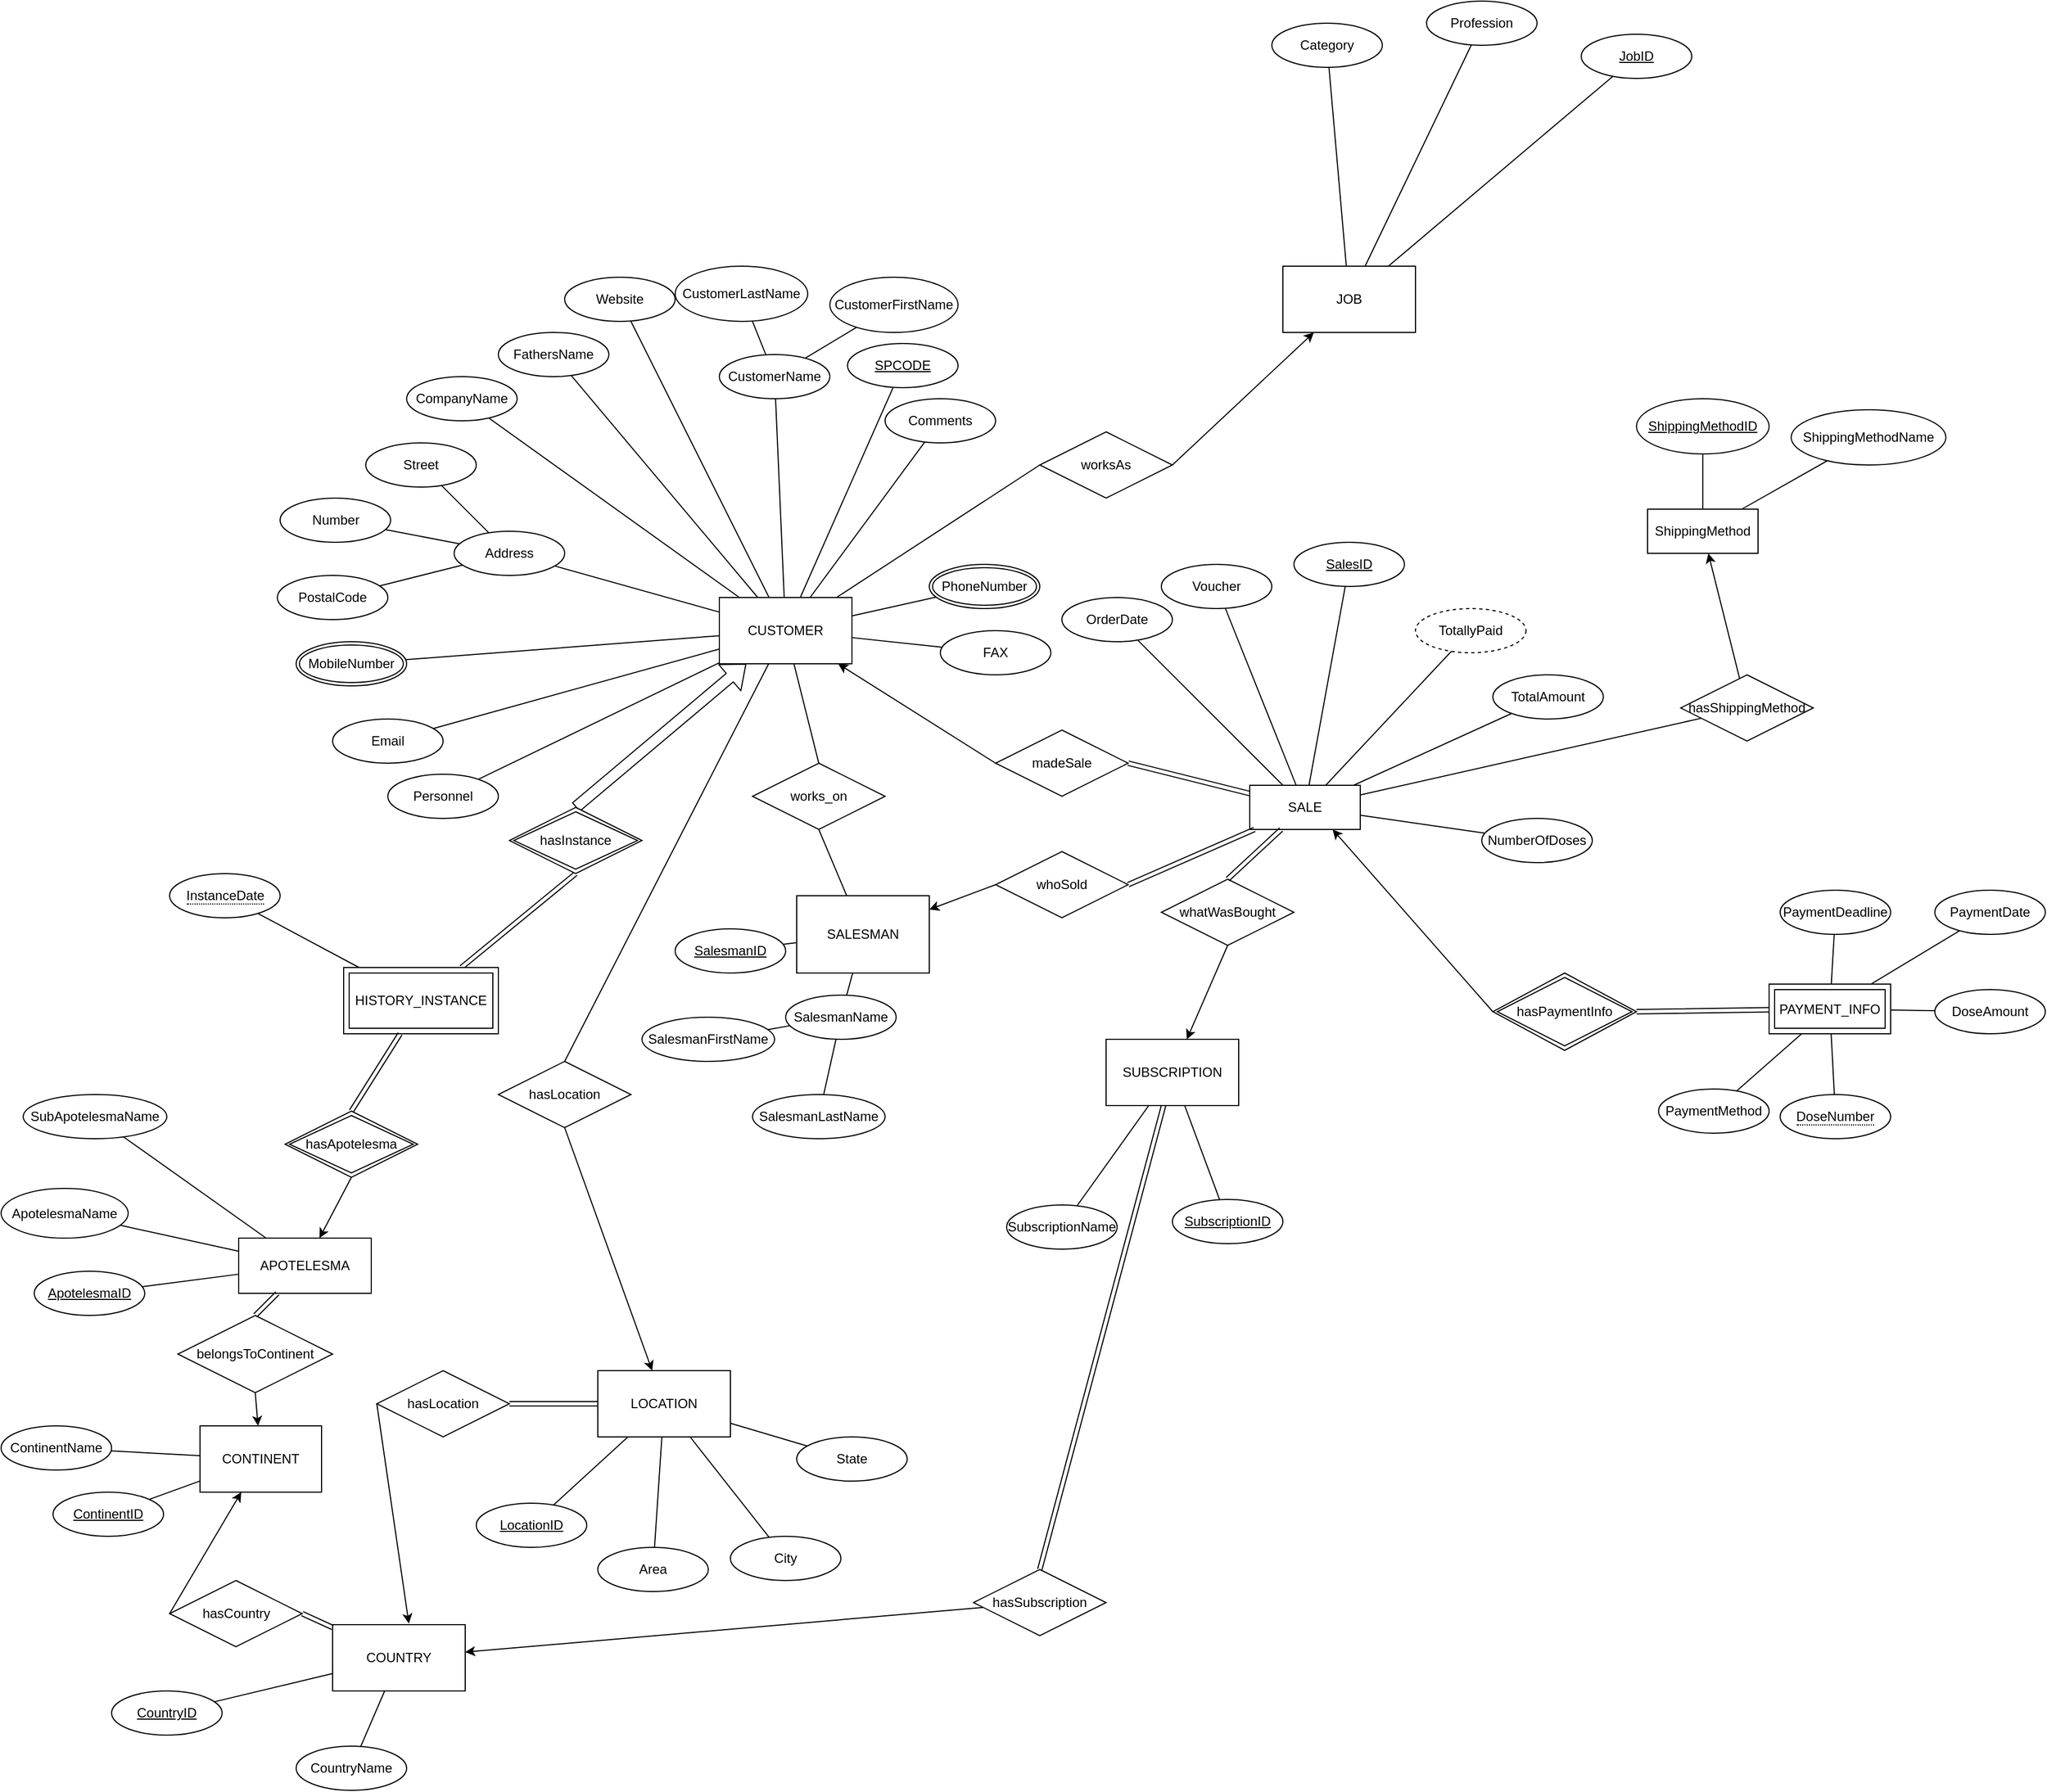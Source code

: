 <mxfile version="13.9.9" type="device" pages="2"><diagram id="DAcm26OryGhsLAPXiJAY" name="Page-1"><mxGraphModel dx="2249" dy="1991" grid="1" gridSize="10" guides="1" tooltips="1" connect="1" arrows="1" fold="1" page="1" pageScale="1" pageWidth="827" pageHeight="1169" math="0" shadow="0" extFonts="Permanent Marker^https://fonts.googleapis.com/css?family=Permanent+Marker"><root><mxCell id="0"/><mxCell id="1" parent="0"/><mxCell id="ztKLSuKISqYIdPrYXEPY-1" value="CUSTOMER" style="whiteSpace=wrap;html=1;align=center;" parent="1" vertex="1"><mxGeometry x="-30" y="60" width="120" height="60" as="geometry"/></mxCell><mxCell id="ztKLSuKISqYIdPrYXEPY-20" value="SUBSCRIPTION" style="whiteSpace=wrap;html=1;align=center;" parent="1" vertex="1"><mxGeometry x="320" y="460" width="120" height="60" as="geometry"/></mxCell><mxCell id="D46RK2MunxDGKtHzNeSK-9" value="SALESMAN" style="whiteSpace=wrap;html=1;align=center;" parent="1" vertex="1"><mxGeometry x="40" y="330" width="120" height="70" as="geometry"/></mxCell><mxCell id="D46RK2MunxDGKtHzNeSK-20" value="works_on" style="shape=rhombus;perimeter=rhombusPerimeter;whiteSpace=wrap;html=1;align=center;" parent="1" vertex="1"><mxGeometry y="210" width="120" height="60" as="geometry"/></mxCell><mxCell id="D46RK2MunxDGKtHzNeSK-26" value="" style="endArrow=none;html=1;rounded=0;exitX=0.5;exitY=1;exitDx=0;exitDy=0;" parent="1" source="D46RK2MunxDGKtHzNeSK-20" target="D46RK2MunxDGKtHzNeSK-9" edge="1"><mxGeometry relative="1" as="geometry"><mxPoint x="-220" y="300" as="sourcePoint"/><mxPoint x="-60" y="300" as="targetPoint"/></mxGeometry></mxCell><mxCell id="D46RK2MunxDGKtHzNeSK-29" value="CompanyName" style="ellipse;whiteSpace=wrap;html=1;align=center;" parent="1" vertex="1"><mxGeometry x="-313" y="-140" width="100" height="40" as="geometry"/></mxCell><mxCell id="D46RK2MunxDGKtHzNeSK-30" value="SPCODE" style="ellipse;whiteSpace=wrap;html=1;align=center;fontStyle=4;" parent="1" vertex="1"><mxGeometry x="86" y="-170" width="100" height="40" as="geometry"/></mxCell><mxCell id="D46RK2MunxDGKtHzNeSK-31" value="" style="endArrow=none;html=1;rounded=0;" parent="1" source="D46RK2MunxDGKtHzNeSK-30" target="ztKLSuKISqYIdPrYXEPY-1" edge="1"><mxGeometry relative="1" as="geometry"><mxPoint x="-100" y="-20" as="sourcePoint"/><mxPoint x="60" y="-20" as="targetPoint"/></mxGeometry></mxCell><mxCell id="D46RK2MunxDGKtHzNeSK-33" value="" style="endArrow=none;html=1;rounded=0;" parent="1" source="D46RK2MunxDGKtHzNeSK-29" target="ztKLSuKISqYIdPrYXEPY-1" edge="1"><mxGeometry relative="1" as="geometry"><mxPoint x="-150" y="50" as="sourcePoint"/><mxPoint x="10" y="50" as="targetPoint"/></mxGeometry></mxCell><mxCell id="D46RK2MunxDGKtHzNeSK-34" value="CustomerName" style="ellipse;whiteSpace=wrap;html=1;align=center;" parent="1" vertex="1"><mxGeometry x="-30" y="-160" width="100" height="40" as="geometry"/></mxCell><mxCell id="D46RK2MunxDGKtHzNeSK-35" value="" style="endArrow=none;html=1;rounded=0;" parent="1" source="ztKLSuKISqYIdPrYXEPY-1" target="D46RK2MunxDGKtHzNeSK-34" edge="1"><mxGeometry relative="1" as="geometry"><mxPoint x="-200" y="-40" as="sourcePoint"/><mxPoint x="-10" y="-30" as="targetPoint"/></mxGeometry></mxCell><mxCell id="D46RK2MunxDGKtHzNeSK-36" value="CustomerLastName" style="ellipse;whiteSpace=wrap;html=1;align=center;" parent="1" vertex="1"><mxGeometry x="-70" y="-240" width="120" height="50" as="geometry"/></mxCell><mxCell id="D46RK2MunxDGKtHzNeSK-37" value="CustomerFirstName" style="ellipse;whiteSpace=wrap;html=1;align=center;" parent="1" vertex="1"><mxGeometry x="70" y="-230" width="116" height="50" as="geometry"/></mxCell><mxCell id="D46RK2MunxDGKtHzNeSK-38" value="" style="endArrow=none;html=1;rounded=0;" parent="1" source="D46RK2MunxDGKtHzNeSK-34" target="D46RK2MunxDGKtHzNeSK-37" edge="1"><mxGeometry relative="1" as="geometry"><mxPoint x="260" y="-30" as="sourcePoint"/><mxPoint x="420" y="-30" as="targetPoint"/></mxGeometry></mxCell><mxCell id="D46RK2MunxDGKtHzNeSK-39" value="" style="endArrow=none;html=1;rounded=0;" parent="1" source="D46RK2MunxDGKtHzNeSK-34" target="D46RK2MunxDGKtHzNeSK-36" edge="1"><mxGeometry relative="1" as="geometry"><mxPoint x="230" y="-40" as="sourcePoint"/><mxPoint x="390" y="-40" as="targetPoint"/></mxGeometry></mxCell><mxCell id="D46RK2MunxDGKtHzNeSK-41" value="Email" style="ellipse;whiteSpace=wrap;html=1;align=center;" parent="1" vertex="1"><mxGeometry x="-380" y="170" width="100" height="40" as="geometry"/></mxCell><mxCell id="D46RK2MunxDGKtHzNeSK-42" value="PostalCode" style="ellipse;whiteSpace=wrap;html=1;align=center;" parent="1" vertex="1"><mxGeometry x="-430" y="40" width="100" height="40" as="geometry"/></mxCell><mxCell id="D46RK2MunxDGKtHzNeSK-43" value="Number" style="ellipse;whiteSpace=wrap;html=1;align=center;" parent="1" vertex="1"><mxGeometry x="-427.5" y="-30" width="100" height="40" as="geometry"/></mxCell><mxCell id="D46RK2MunxDGKtHzNeSK-44" value="Street" style="ellipse;whiteSpace=wrap;html=1;align=center;" parent="1" vertex="1"><mxGeometry x="-350" y="-80" width="100" height="40" as="geometry"/></mxCell><mxCell id="D46RK2MunxDGKtHzNeSK-48" value="" style="endArrow=none;html=1;rounded=0;" parent="1" source="_o1GEDfrkT2Apfe35t7M-1" target="ztKLSuKISqYIdPrYXEPY-1" edge="1"><mxGeometry relative="1" as="geometry"><mxPoint x="-420" y="-30" as="sourcePoint"/><mxPoint y="150" as="targetPoint"/></mxGeometry></mxCell><mxCell id="D46RK2MunxDGKtHzNeSK-56" value="PhoneNumber" style="ellipse;shape=doubleEllipse;margin=3;whiteSpace=wrap;html=1;align=center;" parent="1" vertex="1"><mxGeometry x="160" y="30" width="100" height="40" as="geometry"/></mxCell><mxCell id="D46RK2MunxDGKtHzNeSK-57" value="" style="endArrow=none;html=1;rounded=0;" parent="1" source="D46RK2MunxDGKtHzNeSK-56" target="ztKLSuKISqYIdPrYXEPY-1" edge="1"><mxGeometry relative="1" as="geometry"><mxPoint x="300" y="-30" as="sourcePoint"/><mxPoint x="460" y="-30" as="targetPoint"/></mxGeometry></mxCell><mxCell id="D46RK2MunxDGKtHzNeSK-59" value="" style="endArrow=none;html=1;rounded=0;" parent="1" source="O866qDexn_l0sh4S08mN-1" target="ztKLSuKISqYIdPrYXEPY-1" edge="1"><mxGeometry relative="1" as="geometry"><mxPoint x="-322.226" y="134.099" as="sourcePoint"/><mxPoint x="510" y="20" as="targetPoint"/></mxGeometry></mxCell><mxCell id="D46RK2MunxDGKtHzNeSK-60" value="FAX" style="ellipse;whiteSpace=wrap;html=1;align=center;" parent="1" vertex="1"><mxGeometry x="170" y="90" width="100" height="40" as="geometry"/></mxCell><mxCell id="D46RK2MunxDGKtHzNeSK-61" value="" style="endArrow=none;html=1;rounded=0;" parent="1" source="D46RK2MunxDGKtHzNeSK-60" target="ztKLSuKISqYIdPrYXEPY-1" edge="1"><mxGeometry relative="1" as="geometry"><mxPoint x="-230" y="320" as="sourcePoint"/><mxPoint x="-70" y="320" as="targetPoint"/></mxGeometry></mxCell><mxCell id="D46RK2MunxDGKtHzNeSK-62" value="" style="endArrow=none;html=1;rounded=0;" parent="1" source="D46RK2MunxDGKtHzNeSK-41" target="ztKLSuKISqYIdPrYXEPY-1" edge="1"><mxGeometry relative="1" as="geometry"><mxPoint x="-250" y="330" as="sourcePoint"/><mxPoint x="-90" y="330" as="targetPoint"/></mxGeometry></mxCell><mxCell id="D46RK2MunxDGKtHzNeSK-72" value="" style="endArrow=none;html=1;rounded=0;" parent="1" source="FM9RtzzZyWM_HLGZ5A-s-1" target="D46RK2MunxDGKtHzNeSK-9" edge="1"><mxGeometry relative="1" as="geometry"><mxPoint x="-60.263" y="387.952" as="sourcePoint"/><mxPoint x="-110" y="470" as="targetPoint"/></mxGeometry></mxCell><mxCell id="D46RK2MunxDGKtHzNeSK-73" value="SalesmanName" style="ellipse;whiteSpace=wrap;html=1;align=center;" parent="1" vertex="1"><mxGeometry x="30" y="420" width="100" height="40" as="geometry"/></mxCell><mxCell id="D46RK2MunxDGKtHzNeSK-74" value="" style="endArrow=none;html=1;rounded=0;" parent="1" source="D46RK2MunxDGKtHzNeSK-73" target="D46RK2MunxDGKtHzNeSK-9" edge="1"><mxGeometry relative="1" as="geometry"><mxPoint x="-340" y="470" as="sourcePoint"/><mxPoint x="-180" y="470" as="targetPoint"/></mxGeometry></mxCell><mxCell id="D46RK2MunxDGKtHzNeSK-75" value="SalesmanLastName" style="ellipse;whiteSpace=wrap;html=1;align=center;" parent="1" vertex="1"><mxGeometry y="510" width="120" height="40" as="geometry"/></mxCell><mxCell id="D46RK2MunxDGKtHzNeSK-76" value="SalesmanFirstName" style="ellipse;whiteSpace=wrap;html=1;align=center;" parent="1" vertex="1"><mxGeometry x="-100" y="440" width="120" height="40" as="geometry"/></mxCell><mxCell id="D46RK2MunxDGKtHzNeSK-77" value="" style="endArrow=none;html=1;rounded=0;" parent="1" source="D46RK2MunxDGKtHzNeSK-76" target="D46RK2MunxDGKtHzNeSK-73" edge="1"><mxGeometry relative="1" as="geometry"><mxPoint x="-160" y="570" as="sourcePoint"/><mxPoint y="570" as="targetPoint"/></mxGeometry></mxCell><mxCell id="D46RK2MunxDGKtHzNeSK-78" value="" style="endArrow=none;html=1;rounded=0;" parent="1" source="D46RK2MunxDGKtHzNeSK-75" target="D46RK2MunxDGKtHzNeSK-73" edge="1"><mxGeometry relative="1" as="geometry"><mxPoint x="-220" y="560" as="sourcePoint"/><mxPoint x="-60" y="560" as="targetPoint"/></mxGeometry></mxCell><mxCell id="D46RK2MunxDGKtHzNeSK-79" value="SubscriptionName" style="ellipse;whiteSpace=wrap;html=1;align=center;" parent="1" vertex="1"><mxGeometry x="230" y="610" width="100" height="40" as="geometry"/></mxCell><mxCell id="FM9RtzzZyWM_HLGZ5A-s-1" value="SalesmanID" style="ellipse;whiteSpace=wrap;html=1;align=center;fontStyle=4;" parent="1" vertex="1"><mxGeometry x="-70" y="360" width="100" height="40" as="geometry"/></mxCell><mxCell id="FM9RtzzZyWM_HLGZ5A-s-2" value="" style="endArrow=none;html=1;rounded=0;" parent="1" source="D46RK2MunxDGKtHzNeSK-79" target="ztKLSuKISqYIdPrYXEPY-20" edge="1"><mxGeometry relative="1" as="geometry"><mxPoint x="570" y="480" as="sourcePoint"/><mxPoint x="710" y="550" as="targetPoint"/></mxGeometry></mxCell><mxCell id="FM9RtzzZyWM_HLGZ5A-s-4" value="SubscriptionID" style="ellipse;whiteSpace=wrap;html=1;align=center;fontStyle=4;" parent="1" vertex="1"><mxGeometry x="380" y="605" width="100" height="40" as="geometry"/></mxCell><mxCell id="FM9RtzzZyWM_HLGZ5A-s-5" value="" style="endArrow=none;html=1;rounded=0;" parent="1" source="FM9RtzzZyWM_HLGZ5A-s-4" target="ztKLSuKISqYIdPrYXEPY-20" edge="1"><mxGeometry relative="1" as="geometry"><mxPoint x="140" y="640" as="sourcePoint"/><mxPoint x="300" y="640" as="targetPoint"/></mxGeometry></mxCell><mxCell id="FM9RtzzZyWM_HLGZ5A-s-11" value="" style="endArrow=none;html=1;rounded=0;" parent="1" source="hGwfJyYmxg3dH0iOvHIz-1" target="hGwfJyYmxg3dH0iOvHIz-2" edge="1"><mxGeometry relative="1" as="geometry"><mxPoint x="370.469" y="136.968" as="sourcePoint"/><mxPoint x="435.84" y="170" as="targetPoint"/></mxGeometry></mxCell><mxCell id="FM9RtzzZyWM_HLGZ5A-s-15" value="Voucher" style="ellipse;whiteSpace=wrap;html=1;align=center;" parent="1" vertex="1"><mxGeometry x="370" y="30" width="100" height="40" as="geometry"/></mxCell><mxCell id="FM9RtzzZyWM_HLGZ5A-s-16" value="" style="endArrow=none;html=1;rounded=0;" parent="1" source="FM9RtzzZyWM_HLGZ5A-s-15" target="hGwfJyYmxg3dH0iOvHIz-2" edge="1"><mxGeometry relative="1" as="geometry"><mxPoint x="600" y="270" as="sourcePoint"/><mxPoint x="464.129" y="170" as="targetPoint"/></mxGeometry></mxCell><mxCell id="FM9RtzzZyWM_HLGZ5A-s-19" value="TotalAmount" style="ellipse;whiteSpace=wrap;html=1;align=center;" parent="1" vertex="1"><mxGeometry x="670" y="130" width="100" height="40" as="geometry"/></mxCell><mxCell id="FM9RtzzZyWM_HLGZ5A-s-20" value="" style="endArrow=none;html=1;rounded=0;" parent="1" source="hGwfJyYmxg3dH0iOvHIz-2" target="FM9RtzzZyWM_HLGZ5A-s-19" edge="1"><mxGeometry relative="1" as="geometry"><mxPoint x="498" y="170" as="sourcePoint"/><mxPoint x="760" y="200" as="targetPoint"/></mxGeometry></mxCell><mxCell id="FM9RtzzZyWM_HLGZ5A-s-21" value="PaymentMethod" style="ellipse;whiteSpace=wrap;html=1;align=center;" parent="1" vertex="1"><mxGeometry x="820" y="505" width="100" height="40" as="geometry"/></mxCell><mxCell id="FM9RtzzZyWM_HLGZ5A-s-22" value="" style="endArrow=none;html=1;rounded=0;" parent="1" source="-72uam1NnxdpkcMiXGlA-6" target="FM9RtzzZyWM_HLGZ5A-s-21" edge="1"><mxGeometry relative="1" as="geometry"><mxPoint x="533.84" y="170" as="sourcePoint"/><mxPoint x="680" y="320" as="targetPoint"/></mxGeometry></mxCell><mxCell id="FM9RtzzZyWM_HLGZ5A-s-37" value="" style="endArrow=none;html=1;rounded=0;" parent="1" source="hGwfJyYmxg3dH0iOvHIz-2" target="-72uam1NnxdpkcMiXGlA-1" edge="1"><mxGeometry relative="1" as="geometry"><mxPoint x="519.84" y="240" as="sourcePoint"/><mxPoint x="609.047" y="311.841" as="targetPoint"/></mxGeometry></mxCell><mxCell id="JLSdc0S7lZFmsJe1FxJA-1" value="Personnel" style="ellipse;whiteSpace=wrap;html=1;align=center;" parent="1" vertex="1"><mxGeometry x="-330" y="220" width="100" height="40" as="geometry"/></mxCell><mxCell id="JLSdc0S7lZFmsJe1FxJA-2" value="" style="endArrow=none;html=1;rounded=0;" parent="1" source="JLSdc0S7lZFmsJe1FxJA-1" target="ztKLSuKISqYIdPrYXEPY-1" edge="1"><mxGeometry relative="1" as="geometry"><mxPoint x="-340" y="470" as="sourcePoint"/><mxPoint x="-180" y="470" as="targetPoint"/></mxGeometry></mxCell><mxCell id="JLSdc0S7lZFmsJe1FxJA-3" value="Comments" style="ellipse;whiteSpace=wrap;html=1;align=center;" parent="1" vertex="1"><mxGeometry x="120" y="-120" width="100" height="40" as="geometry"/></mxCell><mxCell id="JLSdc0S7lZFmsJe1FxJA-4" value="" style="endArrow=none;html=1;rounded=0;" parent="1" source="JLSdc0S7lZFmsJe1FxJA-3" target="ztKLSuKISqYIdPrYXEPY-1" edge="1"><mxGeometry relative="1" as="geometry"><mxPoint x="-290" y="440" as="sourcePoint"/><mxPoint x="-130" y="440" as="targetPoint"/></mxGeometry></mxCell><mxCell id="hGwfJyYmxg3dH0iOvHIz-1" value="OrderDate" style="ellipse;whiteSpace=wrap;html=1;align=center;" parent="1" vertex="1"><mxGeometry x="280" y="60" width="100" height="40" as="geometry"/></mxCell><mxCell id="hGwfJyYmxg3dH0iOvHIz-2" value="SALE" style="whiteSpace=wrap;html=1;align=center;" parent="1" vertex="1"><mxGeometry x="450" y="230" width="100" height="40" as="geometry"/></mxCell><mxCell id="hGwfJyYmxg3dH0iOvHIz-3" value="SalesID" style="ellipse;whiteSpace=wrap;html=1;align=center;fontStyle=4;" parent="1" vertex="1"><mxGeometry x="490" y="10" width="100" height="40" as="geometry"/></mxCell><mxCell id="hGwfJyYmxg3dH0iOvHIz-5" value="" style="endArrow=none;html=1;rounded=0;" parent="1" source="hGwfJyYmxg3dH0iOvHIz-3" target="hGwfJyYmxg3dH0iOvHIz-2" edge="1"><mxGeometry relative="1" as="geometry"><mxPoint x="570" y="540" as="sourcePoint"/><mxPoint x="730" y="540" as="targetPoint"/></mxGeometry></mxCell><mxCell id="RBJh_9tpfINdiCSWljT4-1" value="FathersName" style="ellipse;whiteSpace=wrap;html=1;align=center;" parent="1" vertex="1"><mxGeometry x="-230" y="-180" width="100" height="40" as="geometry"/></mxCell><mxCell id="RBJh_9tpfINdiCSWljT4-2" value="" style="endArrow=none;html=1;rounded=0;" parent="1" source="RBJh_9tpfINdiCSWljT4-1" target="ztKLSuKISqYIdPrYXEPY-1" edge="1"><mxGeometry relative="1" as="geometry"><mxPoint x="-520" y="270" as="sourcePoint"/><mxPoint x="-360" y="270" as="targetPoint"/></mxGeometry></mxCell><mxCell id="RBJh_9tpfINdiCSWljT4-13" value="" style="endArrow=none;html=1;rounded=0;" parent="1" source="D46RK2MunxDGKtHzNeSK-42" target="_o1GEDfrkT2Apfe35t7M-1" edge="1"><mxGeometry relative="1" as="geometry"><mxPoint x="-590" y="240" as="sourcePoint"/><mxPoint x="-483" y="-1.5" as="targetPoint"/></mxGeometry></mxCell><mxCell id="RBJh_9tpfINdiCSWljT4-14" value="" style="endArrow=none;html=1;rounded=0;" parent="1" source="D46RK2MunxDGKtHzNeSK-44" target="_o1GEDfrkT2Apfe35t7M-1" edge="1"><mxGeometry relative="1" as="geometry"><mxPoint x="-640" y="230" as="sourcePoint"/><mxPoint x="-504" y="-12" as="targetPoint"/></mxGeometry></mxCell><mxCell id="RBJh_9tpfINdiCSWljT4-15" value="" style="endArrow=none;html=1;rounded=0;" parent="1" source="D46RK2MunxDGKtHzNeSK-43" target="_o1GEDfrkT2Apfe35t7M-1" edge="1"><mxGeometry relative="1" as="geometry"><mxPoint x="-620" y="240" as="sourcePoint"/><mxPoint x="-495.556" y="-7.778" as="targetPoint"/></mxGeometry></mxCell><mxCell id="RBJh_9tpfINdiCSWljT4-30" value="Website" style="ellipse;whiteSpace=wrap;html=1;align=center;" parent="1" vertex="1"><mxGeometry x="-170" y="-230" width="100" height="40" as="geometry"/></mxCell><mxCell id="RBJh_9tpfINdiCSWljT4-31" value="" style="endArrow=none;html=1;rounded=0;" parent="1" source="RBJh_9tpfINdiCSWljT4-30" target="ztKLSuKISqYIdPrYXEPY-1" edge="1"><mxGeometry relative="1" as="geometry"><mxPoint x="-560" y="270" as="sourcePoint"/><mxPoint x="-400" y="270" as="targetPoint"/></mxGeometry></mxCell><mxCell id="RBJh_9tpfINdiCSWljT4-47" value="JOB" style="whiteSpace=wrap;html=1;align=center;" parent="1" vertex="1"><mxGeometry x="480" y="-240" width="120" height="60" as="geometry"/></mxCell><mxCell id="RBJh_9tpfINdiCSWljT4-62" value="" style="endArrow=none;html=1;rounded=0;" parent="1" source="7Xdwgx6KQzKY7xXgS-Wo-20" target="RBJh_9tpfINdiCSWljT4-47" edge="1"><mxGeometry relative="1" as="geometry"><mxPoint x="508.883" y="-430.675" as="sourcePoint"/><mxPoint x="7" y="-407" as="targetPoint"/></mxGeometry></mxCell><mxCell id="_o1GEDfrkT2Apfe35t7M-1" value="Address" style="ellipse;whiteSpace=wrap;html=1;align=center;" parent="1" vertex="1"><mxGeometry x="-270" width="100" height="40" as="geometry"/></mxCell><mxCell id="5VgqMWVqDlTsargSjXuZ-24" value="" style="endArrow=none;html=1;rounded=0;" parent="1" source="UOjbBe8U4iWxH5I8rN-p-5" target="UOjbBe8U4iWxH5I8rN-p-1" edge="1"><mxGeometry relative="1" as="geometry"><mxPoint x="-436.997" y="323.453" as="sourcePoint"/><mxPoint x="-510" y="350" as="targetPoint"/></mxGeometry></mxCell><mxCell id="5VgqMWVqDlTsargSjXuZ-25" value="ApotelesmaName" style="ellipse;whiteSpace=wrap;html=1;align=center;" parent="1" vertex="1"><mxGeometry x="-680" y="595" width="115" height="45" as="geometry"/></mxCell><mxCell id="5VgqMWVqDlTsargSjXuZ-26" value="" style="endArrow=none;html=1;rounded=0;" parent="1" source="5VgqMWVqDlTsargSjXuZ-25" target="7Xdwgx6KQzKY7xXgS-Wo-31" edge="1"><mxGeometry relative="1" as="geometry"><mxPoint x="-120" y="920" as="sourcePoint"/><mxPoint x="40" y="920" as="targetPoint"/></mxGeometry></mxCell><mxCell id="5VgqMWVqDlTsargSjXuZ-27" value="SubApotelesmaName" style="ellipse;whiteSpace=wrap;html=1;align=center;" parent="1" vertex="1"><mxGeometry x="-660" y="510" width="130" height="40" as="geometry"/></mxCell><mxCell id="5VgqMWVqDlTsargSjXuZ-28" value="" style="endArrow=none;html=1;rounded=0;" parent="1" source="5VgqMWVqDlTsargSjXuZ-27" target="7Xdwgx6KQzKY7xXgS-Wo-31" edge="1"><mxGeometry relative="1" as="geometry"><mxPoint x="-270" y="920" as="sourcePoint"/><mxPoint x="-110" y="920" as="targetPoint"/></mxGeometry></mxCell><mxCell id="-72uam1NnxdpkcMiXGlA-1" value="TotallyPaid" style="ellipse;whiteSpace=wrap;html=1;align=center;dashed=1;" parent="1" vertex="1"><mxGeometry x="600" y="70" width="100" height="40" as="geometry"/></mxCell><mxCell id="-72uam1NnxdpkcMiXGlA-4" value="hasPaymentInfo" style="shape=rhombus;double=1;perimeter=rhombusPerimeter;whiteSpace=wrap;html=1;align=center;" parent="1" vertex="1"><mxGeometry x="670" y="400" width="130" height="70" as="geometry"/></mxCell><mxCell id="-72uam1NnxdpkcMiXGlA-6" value="PAYMENT_INFO" style="shape=ext;margin=3;double=1;whiteSpace=wrap;html=1;align=center;" parent="1" vertex="1"><mxGeometry x="920" y="410" width="110" height="45" as="geometry"/></mxCell><mxCell id="-72uam1NnxdpkcMiXGlA-8" value="NumberOfDoses" style="ellipse;whiteSpace=wrap;html=1;align=center;" parent="1" vertex="1"><mxGeometry x="660" y="260" width="100" height="40" as="geometry"/></mxCell><mxCell id="-72uam1NnxdpkcMiXGlA-9" value="" style="endArrow=none;html=1;rounded=0;" parent="1" source="-72uam1NnxdpkcMiXGlA-8" target="hGwfJyYmxg3dH0iOvHIz-2" edge="1"><mxGeometry relative="1" as="geometry"><mxPoint x="760" y="720" as="sourcePoint"/><mxPoint x="920" y="720" as="targetPoint"/></mxGeometry></mxCell><mxCell id="-72uam1NnxdpkcMiXGlA-10" value="&lt;span style=&quot;border-bottom: 1px dotted&quot;&gt;DoseNumber&lt;br&gt;&lt;/span&gt;" style="ellipse;whiteSpace=wrap;html=1;align=center;" parent="1" vertex="1"><mxGeometry x="930" y="510" width="100" height="40" as="geometry"/></mxCell><mxCell id="-72uam1NnxdpkcMiXGlA-11" value="" style="endArrow=none;html=1;rounded=0;" parent="1" source="-72uam1NnxdpkcMiXGlA-10" target="-72uam1NnxdpkcMiXGlA-6" edge="1"><mxGeometry relative="1" as="geometry"><mxPoint x="960" y="650" as="sourcePoint"/><mxPoint x="1120" y="650" as="targetPoint"/></mxGeometry></mxCell><mxCell id="-72uam1NnxdpkcMiXGlA-12" value="PaymentDeadline" style="ellipse;whiteSpace=wrap;html=1;align=center;" parent="1" vertex="1"><mxGeometry x="930" y="325" width="100" height="40" as="geometry"/></mxCell><mxCell id="-72uam1NnxdpkcMiXGlA-13" value="" style="endArrow=none;html=1;rounded=0;" parent="1" source="-72uam1NnxdpkcMiXGlA-12" target="-72uam1NnxdpkcMiXGlA-6" edge="1"><mxGeometry relative="1" as="geometry"><mxPoint x="1180" y="490" as="sourcePoint"/><mxPoint x="1340" y="490" as="targetPoint"/></mxGeometry></mxCell><mxCell id="-72uam1NnxdpkcMiXGlA-14" value="DoseAmount" style="ellipse;whiteSpace=wrap;html=1;align=center;" parent="1" vertex="1"><mxGeometry x="1070" y="415" width="100" height="40" as="geometry"/></mxCell><mxCell id="-72uam1NnxdpkcMiXGlA-15" value="" style="endArrow=none;html=1;rounded=0;" parent="1" source="-72uam1NnxdpkcMiXGlA-6" target="-72uam1NnxdpkcMiXGlA-14" edge="1"><mxGeometry relative="1" as="geometry"><mxPoint x="1070" y="560" as="sourcePoint"/><mxPoint x="1230" y="560" as="targetPoint"/></mxGeometry></mxCell><mxCell id="-72uam1NnxdpkcMiXGlA-19" value="PaymentDate" style="ellipse;whiteSpace=wrap;html=1;align=center;" parent="1" vertex="1"><mxGeometry x="1070" y="325" width="100" height="40" as="geometry"/></mxCell><mxCell id="-72uam1NnxdpkcMiXGlA-20" value="" style="endArrow=none;html=1;rounded=0;" parent="1" source="-72uam1NnxdpkcMiXGlA-19" target="-72uam1NnxdpkcMiXGlA-6" edge="1"><mxGeometry relative="1" as="geometry"><mxPoint x="930" y="660" as="sourcePoint"/><mxPoint x="1090" y="660" as="targetPoint"/></mxGeometry></mxCell><mxCell id="aj-e5F-YYmDsa6d9E5EE-1" value="" style="endArrow=classic;html=1;exitX=0;exitY=0.5;exitDx=0;exitDy=0;" parent="1" source="BoNzpBPaSzK1Uh9aRxjU-1" target="ztKLSuKISqYIdPrYXEPY-1" edge="1"><mxGeometry width="50" height="50" relative="1" as="geometry"><mxPoint x="310" y="220" as="sourcePoint"/><mxPoint x="510" y="330" as="targetPoint"/></mxGeometry></mxCell><mxCell id="aj-e5F-YYmDsa6d9E5EE-2" value="" style="endArrow=classic;html=1;exitX=0.5;exitY=1;exitDx=0;exitDy=0;" parent="1" source="BoNzpBPaSzK1Uh9aRxjU-2" target="ztKLSuKISqYIdPrYXEPY-20" edge="1"><mxGeometry width="50" height="50" relative="1" as="geometry"><mxPoint x="440" y="360" as="sourcePoint"/><mxPoint x="490" y="280" as="targetPoint"/></mxGeometry></mxCell><mxCell id="aj-e5F-YYmDsa6d9E5EE-3" value="" style="endArrow=classic;html=1;exitX=0;exitY=0.5;exitDx=0;exitDy=0;" parent="1" source="BoNzpBPaSzK1Uh9aRxjU-4" target="D46RK2MunxDGKtHzNeSK-9" edge="1"><mxGeometry width="50" height="50" relative="1" as="geometry"><mxPoint x="250" y="250" as="sourcePoint"/><mxPoint x="520" y="330" as="targetPoint"/></mxGeometry></mxCell><mxCell id="aj-e5F-YYmDsa6d9E5EE-4" value="" style="endArrow=classic;html=1;exitX=0;exitY=0.5;exitDx=0;exitDy=0;entryX=0.75;entryY=1;entryDx=0;entryDy=0;" parent="1" source="-72uam1NnxdpkcMiXGlA-4" target="hGwfJyYmxg3dH0iOvHIz-2" edge="1"><mxGeometry width="50" height="50" relative="1" as="geometry"><mxPoint x="610" y="350" as="sourcePoint"/><mxPoint x="660" y="300" as="targetPoint"/></mxGeometry></mxCell><mxCell id="aj-e5F-YYmDsa6d9E5EE-7" value="" style="endArrow=none;html=1;rounded=0;exitX=1;exitY=0.5;exitDx=0;exitDy=0;shape=link;" parent="1" source="-72uam1NnxdpkcMiXGlA-4" target="-72uam1NnxdpkcMiXGlA-6" edge="1"><mxGeometry relative="1" as="geometry"><mxPoint x="810" y="90" as="sourcePoint"/><mxPoint x="970" y="90" as="targetPoint"/></mxGeometry></mxCell><mxCell id="aj-e5F-YYmDsa6d9E5EE-8" value="" style="endArrow=none;html=1;rounded=0;exitX=0.5;exitY=0;exitDx=0;exitDy=0;" parent="1" source="D46RK2MunxDGKtHzNeSK-20" target="ztKLSuKISqYIdPrYXEPY-1" edge="1"><mxGeometry relative="1" as="geometry"><mxPoint x="630" y="270" as="sourcePoint"/><mxPoint x="790" y="270" as="targetPoint"/></mxGeometry></mxCell><mxCell id="aj-e5F-YYmDsa6d9E5EE-9" value="" style="endArrow=none;html=1;rounded=0;exitX=1;exitY=0.5;exitDx=0;exitDy=0;shape=link;" parent="1" source="BoNzpBPaSzK1Uh9aRxjU-1" target="hGwfJyYmxg3dH0iOvHIz-2" edge="1"><mxGeometry relative="1" as="geometry"><mxPoint x="370" y="250" as="sourcePoint"/><mxPoint x="830" y="240" as="targetPoint"/></mxGeometry></mxCell><mxCell id="O866qDexn_l0sh4S08mN-1" value="MobileNumber" style="ellipse;shape=doubleEllipse;margin=3;whiteSpace=wrap;html=1;align=center;" parent="1" vertex="1"><mxGeometry x="-413" y="100" width="100" height="40" as="geometry"/></mxCell><mxCell id="BoNzpBPaSzK1Uh9aRxjU-1" value="madeSale" style="shape=rhombus;perimeter=rhombusPerimeter;whiteSpace=wrap;html=1;align=center;" parent="1" vertex="1"><mxGeometry x="220" y="180" width="120" height="60" as="geometry"/></mxCell><mxCell id="BoNzpBPaSzK1Uh9aRxjU-2" value="whatWasBought" style="shape=rhombus;perimeter=rhombusPerimeter;whiteSpace=wrap;html=1;align=center;" parent="1" vertex="1"><mxGeometry x="370" y="315" width="120" height="60" as="geometry"/></mxCell><mxCell id="BoNzpBPaSzK1Uh9aRxjU-3" value="" style="endArrow=none;html=1;rounded=0;exitX=0.5;exitY=0;exitDx=0;exitDy=0;shape=link;" parent="1" source="BoNzpBPaSzK1Uh9aRxjU-2" target="hGwfJyYmxg3dH0iOvHIz-2" edge="1"><mxGeometry relative="1" as="geometry"><mxPoint x="510" y="390" as="sourcePoint"/><mxPoint x="670" y="390" as="targetPoint"/></mxGeometry></mxCell><mxCell id="BoNzpBPaSzK1Uh9aRxjU-4" value="whoSold" style="shape=rhombus;perimeter=rhombusPerimeter;whiteSpace=wrap;html=1;align=center;" parent="1" vertex="1"><mxGeometry x="220" y="290" width="120" height="60" as="geometry"/></mxCell><mxCell id="BoNzpBPaSzK1Uh9aRxjU-5" value="" style="endArrow=none;html=1;rounded=0;exitX=1;exitY=0.5;exitDx=0;exitDy=0;shape=link;" parent="1" source="BoNzpBPaSzK1Uh9aRxjU-4" target="hGwfJyYmxg3dH0iOvHIz-2" edge="1"><mxGeometry relative="1" as="geometry"><mxPoint x="530" y="430" as="sourcePoint"/><mxPoint x="690" y="430" as="targetPoint"/></mxGeometry></mxCell><mxCell id="7Xdwgx6KQzKY7xXgS-Wo-1" value="LOCATION" style="rounded=0;whiteSpace=wrap;html=1;" parent="1" vertex="1"><mxGeometry x="-140" y="760" width="120" height="60" as="geometry"/></mxCell><mxCell id="7Xdwgx6KQzKY7xXgS-Wo-2" value="LocationID" style="ellipse;whiteSpace=wrap;html=1;align=center;fontStyle=4;" parent="1" vertex="1"><mxGeometry x="-250" y="880" width="100" height="40" as="geometry"/></mxCell><mxCell id="7Xdwgx6KQzKY7xXgS-Wo-5" value="State" style="ellipse;whiteSpace=wrap;html=1;align=center;" parent="1" vertex="1"><mxGeometry x="40" y="820" width="100" height="40" as="geometry"/></mxCell><mxCell id="7Xdwgx6KQzKY7xXgS-Wo-6" value="City" style="ellipse;whiteSpace=wrap;html=1;align=center;" parent="1" vertex="1"><mxGeometry x="-20" y="910" width="100" height="40" as="geometry"/></mxCell><mxCell id="7Xdwgx6KQzKY7xXgS-Wo-7" value="Area" style="ellipse;whiteSpace=wrap;html=1;align=center;" parent="1" vertex="1"><mxGeometry x="-140" y="920" width="100" height="40" as="geometry"/></mxCell><mxCell id="7Xdwgx6KQzKY7xXgS-Wo-8" value="" style="endArrow=none;html=1;rounded=0;" parent="1" source="7Xdwgx6KQzKY7xXgS-Wo-2" target="7Xdwgx6KQzKY7xXgS-Wo-1" edge="1"><mxGeometry relative="1" as="geometry"><mxPoint x="-85" y="790" as="sourcePoint"/><mxPoint x="75" y="790" as="targetPoint"/></mxGeometry></mxCell><mxCell id="7Xdwgx6KQzKY7xXgS-Wo-13" value="" style="endArrow=none;html=1;rounded=0;" parent="1" source="7Xdwgx6KQzKY7xXgS-Wo-5" target="7Xdwgx6KQzKY7xXgS-Wo-1" edge="1"><mxGeometry relative="1" as="geometry"><mxPoint x="115" y="1010" as="sourcePoint"/><mxPoint x="275" y="1010" as="targetPoint"/></mxGeometry></mxCell><mxCell id="7Xdwgx6KQzKY7xXgS-Wo-14" value="" style="endArrow=none;html=1;rounded=0;" parent="1" source="7Xdwgx6KQzKY7xXgS-Wo-6" target="7Xdwgx6KQzKY7xXgS-Wo-1" edge="1"><mxGeometry relative="1" as="geometry"><mxPoint x="325" y="870" as="sourcePoint"/><mxPoint x="485" y="870" as="targetPoint"/></mxGeometry></mxCell><mxCell id="7Xdwgx6KQzKY7xXgS-Wo-15" value="" style="endArrow=none;html=1;rounded=0;" parent="1" source="7Xdwgx6KQzKY7xXgS-Wo-1" target="7Xdwgx6KQzKY7xXgS-Wo-7" edge="1"><mxGeometry relative="1" as="geometry"><mxPoint x="425" y="880" as="sourcePoint"/><mxPoint x="585" y="880" as="targetPoint"/></mxGeometry></mxCell><mxCell id="7Xdwgx6KQzKY7xXgS-Wo-16" value="hasLocation" style="shape=rhombus;perimeter=rhombusPerimeter;whiteSpace=wrap;html=1;align=center;" parent="1" vertex="1"><mxGeometry x="-230" y="480" width="120" height="60" as="geometry"/></mxCell><mxCell id="7Xdwgx6KQzKY7xXgS-Wo-19" value="" style="endArrow=classic;html=1;exitX=0.5;exitY=1;exitDx=0;exitDy=0;" parent="1" source="7Xdwgx6KQzKY7xXgS-Wo-16" target="7Xdwgx6KQzKY7xXgS-Wo-1" edge="1"><mxGeometry width="50" height="50" relative="1" as="geometry"><mxPoint x="650" y="-100" as="sourcePoint"/><mxPoint x="700" y="-150" as="targetPoint"/></mxGeometry></mxCell><mxCell id="7Xdwgx6KQzKY7xXgS-Wo-20" value="Category" style="ellipse;whiteSpace=wrap;html=1;align=center;" parent="1" vertex="1"><mxGeometry x="470" y="-460" width="100" height="40" as="geometry"/></mxCell><mxCell id="7Xdwgx6KQzKY7xXgS-Wo-21" value="Profession" style="ellipse;whiteSpace=wrap;html=1;align=center;" parent="1" vertex="1"><mxGeometry x="610" y="-480" width="100" height="40" as="geometry"/></mxCell><mxCell id="7Xdwgx6KQzKY7xXgS-Wo-22" value="" style="endArrow=none;html=1;rounded=0;" parent="1" source="RBJh_9tpfINdiCSWljT4-47" target="7Xdwgx6KQzKY7xXgS-Wo-21" edge="1"><mxGeometry relative="1" as="geometry"><mxPoint x="680" y="-210" as="sourcePoint"/><mxPoint x="840" y="-210" as="targetPoint"/></mxGeometry></mxCell><mxCell id="7Xdwgx6KQzKY7xXgS-Wo-23" value="JobID" style="ellipse;whiteSpace=wrap;html=1;align=center;fontStyle=4;" parent="1" vertex="1"><mxGeometry x="750" y="-450" width="100" height="40" as="geometry"/></mxCell><mxCell id="7Xdwgx6KQzKY7xXgS-Wo-24" value="" style="endArrow=none;html=1;rounded=0;" parent="1" source="RBJh_9tpfINdiCSWljT4-47" target="7Xdwgx6KQzKY7xXgS-Wo-23" edge="1"><mxGeometry relative="1" as="geometry"><mxPoint x="780" y="-310" as="sourcePoint"/><mxPoint x="940" y="-310" as="targetPoint"/></mxGeometry></mxCell><mxCell id="7Xdwgx6KQzKY7xXgS-Wo-25" value="worksAs" style="shape=rhombus;perimeter=rhombusPerimeter;whiteSpace=wrap;html=1;align=center;" parent="1" vertex="1"><mxGeometry x="260" y="-90" width="120" height="60" as="geometry"/></mxCell><mxCell id="7Xdwgx6KQzKY7xXgS-Wo-26" value="" style="endArrow=none;html=1;rounded=0;entryX=0;entryY=0.5;entryDx=0;entryDy=0;" parent="1" source="ztKLSuKISqYIdPrYXEPY-1" target="7Xdwgx6KQzKY7xXgS-Wo-25" edge="1"><mxGeometry relative="1" as="geometry"><mxPoint x="320" y="-100" as="sourcePoint"/><mxPoint x="480" y="-100" as="targetPoint"/></mxGeometry></mxCell><mxCell id="7Xdwgx6KQzKY7xXgS-Wo-27" value="" style="endArrow=none;html=1;rounded=0;entryX=0.5;entryY=0;entryDx=0;entryDy=0;" parent="1" source="ztKLSuKISqYIdPrYXEPY-1" target="7Xdwgx6KQzKY7xXgS-Wo-16" edge="1"><mxGeometry relative="1" as="geometry"><mxPoint x="-180" y="600" as="sourcePoint"/><mxPoint x="-20" y="600" as="targetPoint"/></mxGeometry></mxCell><mxCell id="7Xdwgx6KQzKY7xXgS-Wo-29" value="" style="endArrow=classic;html=1;exitX=1;exitY=0.5;exitDx=0;exitDy=0;" parent="1" source="7Xdwgx6KQzKY7xXgS-Wo-25" target="RBJh_9tpfINdiCSWljT4-47" edge="1"><mxGeometry width="50" height="50" relative="1" as="geometry"><mxPoint x="580" y="-170" as="sourcePoint"/><mxPoint x="630" y="-220" as="targetPoint"/></mxGeometry></mxCell><mxCell id="7Xdwgx6KQzKY7xXgS-Wo-31" value="APOTELESMA" style="whiteSpace=wrap;html=1;align=center;" parent="1" vertex="1"><mxGeometry x="-465" y="640" width="120" height="50" as="geometry"/></mxCell><mxCell id="7Xdwgx6KQzKY7xXgS-Wo-34" value="ApotelesmaID" style="ellipse;whiteSpace=wrap;html=1;align=center;fontStyle=4;" parent="1" vertex="1"><mxGeometry x="-650" y="670" width="100" height="40" as="geometry"/></mxCell><mxCell id="7Xdwgx6KQzKY7xXgS-Wo-35" value="" style="endArrow=none;html=1;rounded=0;" parent="1" source="7Xdwgx6KQzKY7xXgS-Wo-34" target="7Xdwgx6KQzKY7xXgS-Wo-31" edge="1"><mxGeometry relative="1" as="geometry"><mxPoint x="-490" y="640" as="sourcePoint"/><mxPoint x="-330" y="640" as="targetPoint"/></mxGeometry></mxCell><mxCell id="7Xdwgx6KQzKY7xXgS-Wo-38" value="CONTINENT" style="whiteSpace=wrap;html=1;align=center;" parent="1" vertex="1"><mxGeometry x="-500" y="810" width="110" height="60" as="geometry"/></mxCell><mxCell id="7Xdwgx6KQzKY7xXgS-Wo-39" value="belongsToContinent" style="shape=rhombus;perimeter=rhombusPerimeter;whiteSpace=wrap;html=1;align=center;" parent="1" vertex="1"><mxGeometry x="-520" y="710" width="140" height="70" as="geometry"/></mxCell><mxCell id="7Xdwgx6KQzKY7xXgS-Wo-41" value="" style="endArrow=classic;html=1;exitX=0.5;exitY=1;exitDx=0;exitDy=0;" parent="1" source="7Xdwgx6KQzKY7xXgS-Wo-39" target="7Xdwgx6KQzKY7xXgS-Wo-38" edge="1"><mxGeometry width="50" height="50" relative="1" as="geometry"><mxPoint x="-680" y="800" as="sourcePoint"/><mxPoint x="-630" y="750" as="targetPoint"/></mxGeometry></mxCell><mxCell id="7Xdwgx6KQzKY7xXgS-Wo-42" value="" style="endArrow=none;html=1;rounded=0;entryX=0.5;entryY=0;entryDx=0;entryDy=0;shape=link;" parent="1" source="7Xdwgx6KQzKY7xXgS-Wo-31" target="7Xdwgx6KQzKY7xXgS-Wo-39" edge="1"><mxGeometry relative="1" as="geometry"><mxPoint x="-720" y="770" as="sourcePoint"/><mxPoint x="-560" y="770" as="targetPoint"/></mxGeometry></mxCell><mxCell id="7Xdwgx6KQzKY7xXgS-Wo-44" value="" style="endArrow=none;html=1;rounded=0;" parent="1" source="7Xdwgx6KQzKY7xXgS-Wo-45" target="7Xdwgx6KQzKY7xXgS-Wo-38" edge="1"><mxGeometry relative="1" as="geometry"><mxPoint x="-640" y="870" as="sourcePoint"/><mxPoint x="-620" y="940" as="targetPoint"/></mxGeometry></mxCell><mxCell id="7Xdwgx6KQzKY7xXgS-Wo-45" value="ContinentID" style="ellipse;whiteSpace=wrap;html=1;align=center;fontStyle=4;" parent="1" vertex="1"><mxGeometry x="-633" y="870" width="100" height="40" as="geometry"/></mxCell><mxCell id="7Xdwgx6KQzKY7xXgS-Wo-47" value="hasLocation" style="shape=rhombus;perimeter=rhombusPerimeter;whiteSpace=wrap;html=1;align=center;" parent="1" vertex="1"><mxGeometry x="-340" y="760" width="120" height="60" as="geometry"/></mxCell><mxCell id="7Xdwgx6KQzKY7xXgS-Wo-48" value="" style="endArrow=none;html=1;rounded=0;entryX=1;entryY=0.5;entryDx=0;entryDy=0;shape=link;" parent="1" source="7Xdwgx6KQzKY7xXgS-Wo-1" target="7Xdwgx6KQzKY7xXgS-Wo-47" edge="1"><mxGeometry relative="1" as="geometry"><mxPoint x="-552.6" y="580" as="sourcePoint"/><mxPoint x="-463" y="680" as="targetPoint"/></mxGeometry></mxCell><mxCell id="7Xdwgx6KQzKY7xXgS-Wo-49" value="" style="endArrow=classic;html=1;exitX=0;exitY=0.5;exitDx=0;exitDy=0;entryX=0.575;entryY=-0.017;entryDx=0;entryDy=0;entryPerimeter=0;" parent="1" source="7Xdwgx6KQzKY7xXgS-Wo-47" target="u3L4F-TAzgdQoaKyEjKk-1" edge="1"><mxGeometry width="50" height="50" relative="1" as="geometry"><mxPoint x="-430" y="1030" as="sourcePoint"/><mxPoint x="-380" y="980" as="targetPoint"/></mxGeometry></mxCell><mxCell id="7Xdwgx6KQzKY7xXgS-Wo-52" value="" style="endArrow=none;html=1;rounded=0;entryX=0.5;entryY=1;entryDx=0;entryDy=0;shape=link;" parent="1" source="UOjbBe8U4iWxH5I8rN-p-1" target="UOjbBe8U4iWxH5I8rN-p-6" edge="1"><mxGeometry relative="1" as="geometry"><mxPoint x="-530" y="450" as="sourcePoint"/><mxPoint x="-190" y="320" as="targetPoint"/></mxGeometry></mxCell><mxCell id="UOjbBe8U4iWxH5I8rN-p-1" value="HISTORY_INSTANCE" style="shape=ext;margin=3;double=1;whiteSpace=wrap;html=1;align=center;" parent="1" vertex="1"><mxGeometry x="-370" y="395" width="140" height="60" as="geometry"/></mxCell><mxCell id="UOjbBe8U4iWxH5I8rN-p-2" value="" style="shape=flexArrow;endArrow=classic;html=1;exitX=0.5;exitY=0;exitDx=0;exitDy=0;" parent="1" source="UOjbBe8U4iWxH5I8rN-p-6" target="ztKLSuKISqYIdPrYXEPY-1" edge="1"><mxGeometry width="50" height="50" relative="1" as="geometry"><mxPoint x="-190" y="260" as="sourcePoint"/><mxPoint x="-60" y="200" as="targetPoint"/></mxGeometry></mxCell><mxCell id="UOjbBe8U4iWxH5I8rN-p-5" value="&lt;span style=&quot;border-bottom: 1px dotted&quot;&gt;InstanceDate&lt;/span&gt;" style="ellipse;whiteSpace=wrap;html=1;align=center;" parent="1" vertex="1"><mxGeometry x="-527.5" y="310" width="100" height="40" as="geometry"/></mxCell><mxCell id="UOjbBe8U4iWxH5I8rN-p-6" value="hasInstance" style="shape=rhombus;double=1;perimeter=rhombusPerimeter;whiteSpace=wrap;html=1;align=center;" parent="1" vertex="1"><mxGeometry x="-220" y="250" width="120" height="60" as="geometry"/></mxCell><mxCell id="UOjbBe8U4iWxH5I8rN-p-7" value="hasApotelesma" style="shape=rhombus;double=1;perimeter=rhombusPerimeter;whiteSpace=wrap;html=1;align=center;" parent="1" vertex="1"><mxGeometry x="-423" y="525" width="120" height="60" as="geometry"/></mxCell><mxCell id="UOjbBe8U4iWxH5I8rN-p-8" value="" style="endArrow=classic;html=1;exitX=0.5;exitY=1;exitDx=0;exitDy=0;" parent="1" source="UOjbBe8U4iWxH5I8rN-p-7" target="7Xdwgx6KQzKY7xXgS-Wo-31" edge="1"><mxGeometry width="50" height="50" relative="1" as="geometry"><mxPoint x="-620" y="490" as="sourcePoint"/><mxPoint x="-570" y="440" as="targetPoint"/></mxGeometry></mxCell><mxCell id="UOjbBe8U4iWxH5I8rN-p-9" value="" style="endArrow=none;html=1;rounded=0;exitX=0.5;exitY=0;exitDx=0;exitDy=0;shape=link;" parent="1" source="UOjbBe8U4iWxH5I8rN-p-7" target="UOjbBe8U4iWxH5I8rN-p-1" edge="1"><mxGeometry relative="1" as="geometry"><mxPoint x="-580" y="420" as="sourcePoint"/><mxPoint x="-420" y="420" as="targetPoint"/></mxGeometry></mxCell><mxCell id="u3L4F-TAzgdQoaKyEjKk-1" value="COUNTRY" style="rounded=0;whiteSpace=wrap;html=1;" vertex="1" parent="1"><mxGeometry x="-380" y="990" width="120" height="60" as="geometry"/></mxCell><mxCell id="u3L4F-TAzgdQoaKyEjKk-2" value="ContinentName" style="ellipse;whiteSpace=wrap;html=1;align=center;" vertex="1" parent="1"><mxGeometry x="-680" y="810" width="100" height="40" as="geometry"/></mxCell><mxCell id="u3L4F-TAzgdQoaKyEjKk-3" value="" style="endArrow=none;html=1;rounded=0;" edge="1" parent="1" source="u3L4F-TAzgdQoaKyEjKk-2" target="7Xdwgx6KQzKY7xXgS-Wo-38"><mxGeometry relative="1" as="geometry"><mxPoint x="-610" y="960" as="sourcePoint"/><mxPoint x="-450" y="960" as="targetPoint"/></mxGeometry></mxCell><mxCell id="u3L4F-TAzgdQoaKyEjKk-4" value="CountryID" style="ellipse;whiteSpace=wrap;html=1;align=center;fontStyle=4;" vertex="1" parent="1"><mxGeometry x="-580" y="1050" width="100" height="40" as="geometry"/></mxCell><mxCell id="u3L4F-TAzgdQoaKyEjKk-5" value="CountryName" style="ellipse;whiteSpace=wrap;html=1;align=center;" vertex="1" parent="1"><mxGeometry x="-413" y="1100" width="100" height="40" as="geometry"/></mxCell><mxCell id="u3L4F-TAzgdQoaKyEjKk-6" value="" style="endArrow=none;html=1;rounded=0;" edge="1" parent="1" source="u3L4F-TAzgdQoaKyEjKk-4" target="u3L4F-TAzgdQoaKyEjKk-1"><mxGeometry relative="1" as="geometry"><mxPoint x="-600" y="1000" as="sourcePoint"/><mxPoint x="-440" y="1000" as="targetPoint"/></mxGeometry></mxCell><mxCell id="u3L4F-TAzgdQoaKyEjKk-7" value="" style="endArrow=none;html=1;rounded=0;" edge="1" parent="1" source="u3L4F-TAzgdQoaKyEjKk-5" target="u3L4F-TAzgdQoaKyEjKk-1"><mxGeometry relative="1" as="geometry"><mxPoint x="-230" y="1090" as="sourcePoint"/><mxPoint x="-70" y="1090" as="targetPoint"/></mxGeometry></mxCell><mxCell id="u3L4F-TAzgdQoaKyEjKk-8" value="hasCountry" style="shape=rhombus;perimeter=rhombusPerimeter;whiteSpace=wrap;html=1;align=center;" vertex="1" parent="1"><mxGeometry x="-527.5" y="950" width="120" height="60" as="geometry"/></mxCell><mxCell id="u3L4F-TAzgdQoaKyEjKk-9" value="" style="endArrow=none;html=1;rounded=0;exitX=1;exitY=0.5;exitDx=0;exitDy=0;shape=link;" edge="1" parent="1" source="u3L4F-TAzgdQoaKyEjKk-8" target="u3L4F-TAzgdQoaKyEjKk-1"><mxGeometry relative="1" as="geometry"><mxPoint x="-690" y="1060" as="sourcePoint"/><mxPoint x="-530" y="1060" as="targetPoint"/></mxGeometry></mxCell><mxCell id="u3L4F-TAzgdQoaKyEjKk-11" value="" style="endArrow=classic;html=1;exitX=0;exitY=0.5;exitDx=0;exitDy=0;" edge="1" parent="1" source="u3L4F-TAzgdQoaKyEjKk-8" target="7Xdwgx6KQzKY7xXgS-Wo-38"><mxGeometry width="50" height="50" relative="1" as="geometry"><mxPoint x="-330" y="800" as="sourcePoint"/><mxPoint x="-301" y="998.98" as="targetPoint"/></mxGeometry></mxCell><mxCell id="u3L4F-TAzgdQoaKyEjKk-12" value="hasSubscription" style="shape=rhombus;perimeter=rhombusPerimeter;whiteSpace=wrap;html=1;align=center;" vertex="1" parent="1"><mxGeometry x="200" y="940" width="120" height="60" as="geometry"/></mxCell><mxCell id="u3L4F-TAzgdQoaKyEjKk-13" value="" style="endArrow=none;html=1;rounded=0;exitX=0.5;exitY=0;exitDx=0;exitDy=0;shape=link;" edge="1" parent="1" source="u3L4F-TAzgdQoaKyEjKk-12" target="ztKLSuKISqYIdPrYXEPY-20"><mxGeometry relative="1" as="geometry"><mxPoint x="320" y="840" as="sourcePoint"/><mxPoint x="480" y="840" as="targetPoint"/></mxGeometry></mxCell><mxCell id="u3L4F-TAzgdQoaKyEjKk-15" value="" style="endArrow=classic;html=1;strokeColor=#000000;" edge="1" parent="1" source="u3L4F-TAzgdQoaKyEjKk-12" target="u3L4F-TAzgdQoaKyEjKk-1"><mxGeometry width="50" height="50" relative="1" as="geometry"><mxPoint x="50" y="1090" as="sourcePoint"/><mxPoint x="100" y="1040" as="targetPoint"/></mxGeometry></mxCell><mxCell id="0JTjoHwy0og4T4jC9N-V-1" value="ShippingMethod" style="whiteSpace=wrap;html=1;align=center;" vertex="1" parent="1"><mxGeometry x="810" y="-20" width="100" height="40" as="geometry"/></mxCell><mxCell id="0JTjoHwy0og4T4jC9N-V-2" value="ShippingMethodName" style="ellipse;whiteSpace=wrap;html=1;align=center;" vertex="1" parent="1"><mxGeometry x="940" y="-110" width="140" height="50" as="geometry"/></mxCell><mxCell id="0JTjoHwy0og4T4jC9N-V-3" value="hasShippingMethod" style="shape=rhombus;perimeter=rhombusPerimeter;whiteSpace=wrap;html=1;align=center;" vertex="1" parent="1"><mxGeometry x="840" y="130" width="120" height="60" as="geometry"/></mxCell><mxCell id="0JTjoHwy0og4T4jC9N-V-4" value="ShippingMethodID" style="ellipse;whiteSpace=wrap;html=1;align=center;fontStyle=4;" vertex="1" parent="1"><mxGeometry x="800" y="-120" width="120" height="50" as="geometry"/></mxCell><mxCell id="0JTjoHwy0og4T4jC9N-V-5" value="" style="endArrow=none;html=1;rounded=0;strokeColor=#000000;" edge="1" parent="1" source="0JTjoHwy0og4T4jC9N-V-2" target="0JTjoHwy0og4T4jC9N-V-1"><mxGeometry relative="1" as="geometry"><mxPoint x="1240" y="90" as="sourcePoint"/><mxPoint x="1400" y="90" as="targetPoint"/></mxGeometry></mxCell><mxCell id="0JTjoHwy0og4T4jC9N-V-6" value="" style="endArrow=none;html=1;rounded=0;strokeColor=#000000;" edge="1" parent="1" source="0JTjoHwy0og4T4jC9N-V-4" target="0JTjoHwy0og4T4jC9N-V-1"><mxGeometry relative="1" as="geometry"><mxPoint x="1250" y="200" as="sourcePoint"/><mxPoint x="1410" y="200" as="targetPoint"/></mxGeometry></mxCell><mxCell id="0JTjoHwy0og4T4jC9N-V-8" value="" style="endArrow=classic;html=1;strokeColor=#000000;" edge="1" parent="1" source="0JTjoHwy0og4T4jC9N-V-3" target="0JTjoHwy0og4T4jC9N-V-1"><mxGeometry width="50" height="50" relative="1" as="geometry"><mxPoint x="1200" y="130" as="sourcePoint"/><mxPoint x="1250" y="80" as="targetPoint"/></mxGeometry></mxCell><mxCell id="0JTjoHwy0og4T4jC9N-V-9" value="" style="endArrow=none;html=1;rounded=0;strokeColor=#000000;" edge="1" parent="1" source="hGwfJyYmxg3dH0iOvHIz-2" target="0JTjoHwy0og4T4jC9N-V-3"><mxGeometry relative="1" as="geometry"><mxPoint x="1030" y="220" as="sourcePoint"/><mxPoint x="1190" y="220" as="targetPoint"/></mxGeometry></mxCell></root></mxGraphModel></diagram><diagram id="B_zcAumXPw8Xjs9pvRSX" name="Σελίδα-2"><mxGraphModel dx="2249" dy="822" grid="1" gridSize="10" guides="1" tooltips="1" connect="1" arrows="1" fold="1" page="1" pageScale="1" pageWidth="827" pageHeight="1169" math="0" shadow="0"><root><mxCell id="lcVlL1FfP6RSZAkrXeli-0"/><mxCell id="lcVlL1FfP6RSZAkrXeli-1" parent="lcVlL1FfP6RSZAkrXeli-0"/><mxCell id="61hoxitK_BqSQ68goMJj-0" value="CUSTOMER" style="shape=table;startSize=30;container=1;collapsible=1;childLayout=tableLayout;fixedRows=1;rowLines=0;fontStyle=1;align=center;resizeLast=1;" parent="lcVlL1FfP6RSZAkrXeli-1" vertex="1"><mxGeometry x="280" y="140" width="180" height="490" as="geometry"/></mxCell><mxCell id="61hoxitK_BqSQ68goMJj-1" value="" style="shape=partialRectangle;collapsible=0;dropTarget=0;pointerEvents=0;fillColor=none;top=0;left=0;bottom=1;right=0;points=[[0,0.5],[1,0.5]];portConstraint=eastwest;" parent="61hoxitK_BqSQ68goMJj-0" vertex="1"><mxGeometry y="30" width="180" height="30" as="geometry"/></mxCell><mxCell id="61hoxitK_BqSQ68goMJj-2" value="PK" style="shape=partialRectangle;connectable=0;fillColor=none;top=0;left=0;bottom=0;right=0;fontStyle=1;overflow=hidden;" parent="61hoxitK_BqSQ68goMJj-1" vertex="1"><mxGeometry width="30" height="30" as="geometry"/></mxCell><mxCell id="61hoxitK_BqSQ68goMJj-3" value="SPCode" style="shape=partialRectangle;connectable=0;fillColor=none;top=0;left=0;bottom=0;right=0;align=left;spacingLeft=6;fontStyle=5;overflow=hidden;" parent="61hoxitK_BqSQ68goMJj-1" vertex="1"><mxGeometry x="30" width="150" height="30" as="geometry"/></mxCell><mxCell id="61hoxitK_BqSQ68goMJj-4" value="" style="shape=partialRectangle;collapsible=0;dropTarget=0;pointerEvents=0;fillColor=none;top=0;left=0;bottom=0;right=0;points=[[0,0.5],[1,0.5]];portConstraint=eastwest;" parent="61hoxitK_BqSQ68goMJj-0" vertex="1"><mxGeometry y="60" width="180" height="30" as="geometry"/></mxCell><mxCell id="61hoxitK_BqSQ68goMJj-5" value="" style="shape=partialRectangle;connectable=0;fillColor=none;top=0;left=0;bottom=0;right=0;editable=1;overflow=hidden;" parent="61hoxitK_BqSQ68goMJj-4" vertex="1"><mxGeometry width="30" height="30" as="geometry"/></mxCell><mxCell id="61hoxitK_BqSQ68goMJj-6" value="FirstName" style="shape=partialRectangle;connectable=0;fillColor=none;top=0;left=0;bottom=0;right=0;align=left;spacingLeft=6;overflow=hidden;" parent="61hoxitK_BqSQ68goMJj-4" vertex="1"><mxGeometry x="30" width="150" height="30" as="geometry"/></mxCell><mxCell id="61hoxitK_BqSQ68goMJj-7" value="" style="shape=partialRectangle;collapsible=0;dropTarget=0;pointerEvents=0;fillColor=none;top=0;left=0;bottom=0;right=0;points=[[0,0.5],[1,0.5]];portConstraint=eastwest;" parent="61hoxitK_BqSQ68goMJj-0" vertex="1"><mxGeometry y="90" width="180" height="30" as="geometry"/></mxCell><mxCell id="61hoxitK_BqSQ68goMJj-8" value="" style="shape=partialRectangle;connectable=0;fillColor=none;top=0;left=0;bottom=0;right=0;editable=1;overflow=hidden;" parent="61hoxitK_BqSQ68goMJj-7" vertex="1"><mxGeometry width="30" height="30" as="geometry"/></mxCell><mxCell id="61hoxitK_BqSQ68goMJj-9" value="LastName" style="shape=partialRectangle;connectable=0;fillColor=none;top=0;left=0;bottom=0;right=0;align=left;spacingLeft=6;overflow=hidden;" parent="61hoxitK_BqSQ68goMJj-7" vertex="1"><mxGeometry x="30" width="150" height="30" as="geometry"/></mxCell><mxCell id="61hoxitK_BqSQ68goMJj-10" value="" style="shape=partialRectangle;collapsible=0;dropTarget=0;pointerEvents=0;fillColor=none;top=0;left=0;bottom=0;right=0;points=[[0,0.5],[1,0.5]];portConstraint=eastwest;" parent="61hoxitK_BqSQ68goMJj-0" vertex="1"><mxGeometry y="120" width="180" height="30" as="geometry"/></mxCell><mxCell id="61hoxitK_BqSQ68goMJj-11" value="" style="shape=partialRectangle;connectable=0;fillColor=none;top=0;left=0;bottom=0;right=0;editable=1;overflow=hidden;" parent="61hoxitK_BqSQ68goMJj-10" vertex="1"><mxGeometry width="30" height="30" as="geometry"/></mxCell><mxCell id="61hoxitK_BqSQ68goMJj-12" value="FathersName" style="shape=partialRectangle;connectable=0;fillColor=none;top=0;left=0;bottom=0;right=0;align=left;spacingLeft=6;overflow=hidden;" parent="61hoxitK_BqSQ68goMJj-10" vertex="1"><mxGeometry x="30" width="150" height="30" as="geometry"/></mxCell><mxCell id="m8IoK6TBhIiGbcsIVtNd-6" value="" style="shape=partialRectangle;collapsible=0;dropTarget=0;pointerEvents=0;fillColor=none;top=0;left=0;bottom=0;right=0;points=[[0,0.5],[1,0.5]];portConstraint=eastwest;" parent="61hoxitK_BqSQ68goMJj-0" vertex="1"><mxGeometry y="150" width="180" height="30" as="geometry"/></mxCell><mxCell id="m8IoK6TBhIiGbcsIVtNd-7" value="" style="shape=partialRectangle;connectable=0;fillColor=none;top=0;left=0;bottom=0;right=0;editable=1;overflow=hidden;" parent="m8IoK6TBhIiGbcsIVtNd-6" vertex="1"><mxGeometry width="30" height="30" as="geometry"/></mxCell><mxCell id="m8IoK6TBhIiGbcsIVtNd-8" value="CompanyName" style="shape=partialRectangle;connectable=0;fillColor=none;top=0;left=0;bottom=0;right=0;align=left;spacingLeft=6;overflow=hidden;" parent="m8IoK6TBhIiGbcsIVtNd-6" vertex="1"><mxGeometry x="30" width="150" height="30" as="geometry"/></mxCell><mxCell id="m8IoK6TBhIiGbcsIVtNd-9" value="" style="shape=partialRectangle;collapsible=0;dropTarget=0;pointerEvents=0;fillColor=none;top=0;left=0;bottom=0;right=0;points=[[0,0.5],[1,0.5]];portConstraint=eastwest;" parent="61hoxitK_BqSQ68goMJj-0" vertex="1"><mxGeometry y="180" width="180" height="30" as="geometry"/></mxCell><mxCell id="m8IoK6TBhIiGbcsIVtNd-10" value="" style="shape=partialRectangle;connectable=0;fillColor=none;top=0;left=0;bottom=0;right=0;editable=1;overflow=hidden;" parent="m8IoK6TBhIiGbcsIVtNd-9" vertex="1"><mxGeometry width="30" height="30" as="geometry"/></mxCell><mxCell id="m8IoK6TBhIiGbcsIVtNd-11" value="Website" style="shape=partialRectangle;connectable=0;fillColor=none;top=0;left=0;bottom=0;right=0;align=left;spacingLeft=6;overflow=hidden;" parent="m8IoK6TBhIiGbcsIVtNd-9" vertex="1"><mxGeometry x="30" width="150" height="30" as="geometry"/></mxCell><mxCell id="m8IoK6TBhIiGbcsIVtNd-12" value="" style="shape=partialRectangle;collapsible=0;dropTarget=0;pointerEvents=0;fillColor=none;top=0;left=0;bottom=0;right=0;points=[[0,0.5],[1,0.5]];portConstraint=eastwest;" parent="61hoxitK_BqSQ68goMJj-0" vertex="1"><mxGeometry y="210" width="180" height="30" as="geometry"/></mxCell><mxCell id="m8IoK6TBhIiGbcsIVtNd-13" value="" style="shape=partialRectangle;connectable=0;fillColor=none;top=0;left=0;bottom=0;right=0;editable=1;overflow=hidden;" parent="m8IoK6TBhIiGbcsIVtNd-12" vertex="1"><mxGeometry width="30" height="30" as="geometry"/></mxCell><mxCell id="m8IoK6TBhIiGbcsIVtNd-14" value="Email" style="shape=partialRectangle;connectable=0;fillColor=none;top=0;left=0;bottom=0;right=0;align=left;spacingLeft=6;overflow=hidden;" parent="m8IoK6TBhIiGbcsIVtNd-12" vertex="1"><mxGeometry x="30" width="150" height="30" as="geometry"/></mxCell><mxCell id="1mzbdFOboa95LyAJu_hD-12" value="" style="shape=partialRectangle;collapsible=0;dropTarget=0;pointerEvents=0;fillColor=none;top=0;left=0;bottom=0;right=0;points=[[0,0.5],[1,0.5]];portConstraint=eastwest;" parent="61hoxitK_BqSQ68goMJj-0" vertex="1"><mxGeometry y="240" width="180" height="30" as="geometry"/></mxCell><mxCell id="1mzbdFOboa95LyAJu_hD-13" value="" style="shape=partialRectangle;connectable=0;fillColor=none;top=0;left=0;bottom=0;right=0;editable=1;overflow=hidden;" parent="1mzbdFOboa95LyAJu_hD-12" vertex="1"><mxGeometry width="30" height="30" as="geometry"/></mxCell><mxCell id="1mzbdFOboa95LyAJu_hD-14" value="AddressStreet" style="shape=partialRectangle;connectable=0;fillColor=none;top=0;left=0;bottom=0;right=0;align=left;spacingLeft=6;overflow=hidden;" parent="1mzbdFOboa95LyAJu_hD-12" vertex="1"><mxGeometry x="30" width="150" height="30" as="geometry"/></mxCell><mxCell id="1mzbdFOboa95LyAJu_hD-15" value="" style="shape=partialRectangle;collapsible=0;dropTarget=0;pointerEvents=0;fillColor=none;top=0;left=0;bottom=0;right=0;points=[[0,0.5],[1,0.5]];portConstraint=eastwest;" parent="61hoxitK_BqSQ68goMJj-0" vertex="1"><mxGeometry y="270" width="180" height="30" as="geometry"/></mxCell><mxCell id="1mzbdFOboa95LyAJu_hD-16" value="" style="shape=partialRectangle;connectable=0;fillColor=none;top=0;left=0;bottom=0;right=0;editable=1;overflow=hidden;" parent="1mzbdFOboa95LyAJu_hD-15" vertex="1"><mxGeometry width="30" height="30" as="geometry"/></mxCell><mxCell id="1mzbdFOboa95LyAJu_hD-17" value="AddressNumber" style="shape=partialRectangle;connectable=0;fillColor=none;top=0;left=0;bottom=0;right=0;align=left;spacingLeft=6;overflow=hidden;" parent="1mzbdFOboa95LyAJu_hD-15" vertex="1"><mxGeometry x="30" width="150" height="30" as="geometry"/></mxCell><mxCell id="1mzbdFOboa95LyAJu_hD-18" value="" style="shape=partialRectangle;collapsible=0;dropTarget=0;pointerEvents=0;fillColor=none;top=0;left=0;bottom=0;right=0;points=[[0,0.5],[1,0.5]];portConstraint=eastwest;" parent="61hoxitK_BqSQ68goMJj-0" vertex="1"><mxGeometry y="300" width="180" height="30" as="geometry"/></mxCell><mxCell id="1mzbdFOboa95LyAJu_hD-19" value="" style="shape=partialRectangle;connectable=0;fillColor=none;top=0;left=0;bottom=0;right=0;editable=1;overflow=hidden;" parent="1mzbdFOboa95LyAJu_hD-18" vertex="1"><mxGeometry width="30" height="30" as="geometry"/></mxCell><mxCell id="1mzbdFOboa95LyAJu_hD-20" value="AddressPostalCode" style="shape=partialRectangle;connectable=0;fillColor=none;top=0;left=0;bottom=0;right=0;align=left;spacingLeft=6;overflow=hidden;" parent="1mzbdFOboa95LyAJu_hD-18" vertex="1"><mxGeometry x="30" width="150" height="30" as="geometry"/></mxCell><mxCell id="O504P7IPzy4nWnOh0xCR-0" value="" style="shape=partialRectangle;collapsible=0;dropTarget=0;pointerEvents=0;fillColor=none;top=0;left=0;bottom=0;right=0;points=[[0,0.5],[1,0.5]];portConstraint=eastwest;" parent="61hoxitK_BqSQ68goMJj-0" vertex="1"><mxGeometry y="330" width="180" height="30" as="geometry"/></mxCell><mxCell id="O504P7IPzy4nWnOh0xCR-1" value="" style="shape=partialRectangle;connectable=0;fillColor=none;top=0;left=0;bottom=0;right=0;editable=1;overflow=hidden;" parent="O504P7IPzy4nWnOh0xCR-0" vertex="1"><mxGeometry width="30" height="30" as="geometry"/></mxCell><mxCell id="O504P7IPzy4nWnOh0xCR-2" value="FAX" style="shape=partialRectangle;connectable=0;fillColor=none;top=0;left=0;bottom=0;right=0;align=left;spacingLeft=6;overflow=hidden;" parent="O504P7IPzy4nWnOh0xCR-0" vertex="1"><mxGeometry x="30" width="150" height="30" as="geometry"/></mxCell><mxCell id="5nAG5pfmcnK5SNJM1WQ8-3" value="" style="shape=partialRectangle;collapsible=0;dropTarget=0;pointerEvents=0;fillColor=none;top=0;left=0;bottom=0;right=0;points=[[0,0.5],[1,0.5]];portConstraint=eastwest;" parent="61hoxitK_BqSQ68goMJj-0" vertex="1"><mxGeometry y="360" width="180" height="30" as="geometry"/></mxCell><mxCell id="5nAG5pfmcnK5SNJM1WQ8-4" value="" style="shape=partialRectangle;connectable=0;fillColor=none;top=0;left=0;bottom=0;right=0;editable=1;overflow=hidden;" parent="5nAG5pfmcnK5SNJM1WQ8-3" vertex="1"><mxGeometry width="30" height="30" as="geometry"/></mxCell><mxCell id="5nAG5pfmcnK5SNJM1WQ8-5" value="Comments" style="shape=partialRectangle;connectable=0;fillColor=none;top=0;left=0;bottom=0;right=0;align=left;spacingLeft=6;overflow=hidden;" parent="5nAG5pfmcnK5SNJM1WQ8-3" vertex="1"><mxGeometry x="30" width="150" height="30" as="geometry"/></mxCell><mxCell id="iD02w26Bd5WzyUtCcCBW-0" value="" style="shape=partialRectangle;collapsible=0;dropTarget=0;pointerEvents=0;fillColor=none;top=0;left=0;bottom=0;right=0;points=[[0,0.5],[1,0.5]];portConstraint=eastwest;" parent="61hoxitK_BqSQ68goMJj-0" vertex="1"><mxGeometry y="390" width="180" height="30" as="geometry"/></mxCell><mxCell id="iD02w26Bd5WzyUtCcCBW-1" value="" style="shape=partialRectangle;connectable=0;fillColor=none;top=0;left=0;bottom=0;right=0;editable=1;overflow=hidden;" parent="iD02w26Bd5WzyUtCcCBW-0" vertex="1"><mxGeometry width="30" height="30" as="geometry"/></mxCell><mxCell id="iD02w26Bd5WzyUtCcCBW-2" value="Personnel" style="shape=partialRectangle;connectable=0;fillColor=none;top=0;left=0;bottom=0;right=0;align=left;spacingLeft=6;overflow=hidden;" parent="iD02w26Bd5WzyUtCcCBW-0" vertex="1"><mxGeometry x="30" width="150" height="30" as="geometry"/></mxCell><mxCell id="pn1xoiCRjYuM5osTwgBO-0" value="" style="shape=partialRectangle;collapsible=0;dropTarget=0;pointerEvents=0;fillColor=none;top=0;left=0;bottom=0;right=0;points=[[0,0.5],[1,0.5]];portConstraint=eastwest;" parent="61hoxitK_BqSQ68goMJj-0" vertex="1"><mxGeometry y="420" width="180" height="30" as="geometry"/></mxCell><mxCell id="pn1xoiCRjYuM5osTwgBO-1" value="FK" style="shape=partialRectangle;connectable=0;fillColor=none;top=0;left=0;bottom=0;right=0;editable=1;overflow=hidden;" parent="pn1xoiCRjYuM5osTwgBO-0" vertex="1"><mxGeometry width="30" height="30" as="geometry"/></mxCell><mxCell id="pn1xoiCRjYuM5osTwgBO-2" value="JobID" style="shape=partialRectangle;connectable=0;fillColor=none;top=0;left=0;bottom=0;right=0;align=left;spacingLeft=6;overflow=hidden;" parent="pn1xoiCRjYuM5osTwgBO-0" vertex="1"><mxGeometry x="30" width="150" height="30" as="geometry"/></mxCell><mxCell id="zKFgjytBK4rTvPFozY---0" value="" style="shape=partialRectangle;collapsible=0;dropTarget=0;pointerEvents=0;fillColor=none;top=0;left=0;bottom=0;right=0;points=[[0,0.5],[1,0.5]];portConstraint=eastwest;" parent="61hoxitK_BqSQ68goMJj-0" vertex="1"><mxGeometry y="450" width="180" height="30" as="geometry"/></mxCell><mxCell id="zKFgjytBK4rTvPFozY---1" value="FK" style="shape=partialRectangle;connectable=0;fillColor=none;top=0;left=0;bottom=0;right=0;editable=1;overflow=hidden;" parent="zKFgjytBK4rTvPFozY---0" vertex="1"><mxGeometry width="30" height="30" as="geometry"/></mxCell><mxCell id="zKFgjytBK4rTvPFozY---2" value="LocationID" style="shape=partialRectangle;connectable=0;fillColor=none;top=0;left=0;bottom=0;right=0;align=left;spacingLeft=6;overflow=hidden;" parent="zKFgjytBK4rTvPFozY---0" vertex="1"><mxGeometry x="30" width="150" height="30" as="geometry"/></mxCell><mxCell id="dSXnovVcC9K975GyMz0N-0" value="SALESMAN" style="shape=table;startSize=30;container=1;collapsible=1;childLayout=tableLayout;fixedRows=1;rowLines=0;fontStyle=1;align=center;resizeLast=1;" parent="lcVlL1FfP6RSZAkrXeli-1" vertex="1"><mxGeometry x="890" y="830" width="180" height="130" as="geometry"/></mxCell><mxCell id="dSXnovVcC9K975GyMz0N-1" value="" style="shape=partialRectangle;collapsible=0;dropTarget=0;pointerEvents=0;fillColor=none;top=0;left=0;bottom=1;right=0;points=[[0,0.5],[1,0.5]];portConstraint=eastwest;" parent="dSXnovVcC9K975GyMz0N-0" vertex="1"><mxGeometry y="30" width="180" height="30" as="geometry"/></mxCell><mxCell id="dSXnovVcC9K975GyMz0N-2" value="PK" style="shape=partialRectangle;connectable=0;fillColor=none;top=0;left=0;bottom=0;right=0;fontStyle=1;overflow=hidden;" parent="dSXnovVcC9K975GyMz0N-1" vertex="1"><mxGeometry width="30" height="30" as="geometry"/></mxCell><mxCell id="dSXnovVcC9K975GyMz0N-3" value="SalesmanID" style="shape=partialRectangle;connectable=0;fillColor=none;top=0;left=0;bottom=0;right=0;align=left;spacingLeft=6;fontStyle=5;overflow=hidden;" parent="dSXnovVcC9K975GyMz0N-1" vertex="1"><mxGeometry x="30" width="150" height="30" as="geometry"/></mxCell><mxCell id="dSXnovVcC9K975GyMz0N-4" value="" style="shape=partialRectangle;collapsible=0;dropTarget=0;pointerEvents=0;fillColor=none;top=0;left=0;bottom=0;right=0;points=[[0,0.5],[1,0.5]];portConstraint=eastwest;" parent="dSXnovVcC9K975GyMz0N-0" vertex="1"><mxGeometry y="60" width="180" height="30" as="geometry"/></mxCell><mxCell id="dSXnovVcC9K975GyMz0N-5" value="" style="shape=partialRectangle;connectable=0;fillColor=none;top=0;left=0;bottom=0;right=0;editable=1;overflow=hidden;" parent="dSXnovVcC9K975GyMz0N-4" vertex="1"><mxGeometry width="30" height="30" as="geometry"/></mxCell><mxCell id="dSXnovVcC9K975GyMz0N-6" value="FirstName" style="shape=partialRectangle;connectable=0;fillColor=none;top=0;left=0;bottom=0;right=0;align=left;spacingLeft=6;overflow=hidden;" parent="dSXnovVcC9K975GyMz0N-4" vertex="1"><mxGeometry x="30" width="150" height="30" as="geometry"/></mxCell><mxCell id="dSXnovVcC9K975GyMz0N-7" value="" style="shape=partialRectangle;collapsible=0;dropTarget=0;pointerEvents=0;fillColor=none;top=0;left=0;bottom=0;right=0;points=[[0,0.5],[1,0.5]];portConstraint=eastwest;" parent="dSXnovVcC9K975GyMz0N-0" vertex="1"><mxGeometry y="90" width="180" height="30" as="geometry"/></mxCell><mxCell id="dSXnovVcC9K975GyMz0N-8" value="" style="shape=partialRectangle;connectable=0;fillColor=none;top=0;left=0;bottom=0;right=0;editable=1;overflow=hidden;" parent="dSXnovVcC9K975GyMz0N-7" vertex="1"><mxGeometry width="30" height="30" as="geometry"/></mxCell><mxCell id="dSXnovVcC9K975GyMz0N-9" value="LastName" style="shape=partialRectangle;connectable=0;fillColor=none;top=0;left=0;bottom=0;right=0;align=left;spacingLeft=6;overflow=hidden;" parent="dSXnovVcC9K975GyMz0N-7" vertex="1"><mxGeometry x="30" width="150" height="30" as="geometry"/></mxCell><mxCell id="bn-OjVZOJV9xU_-TBzcN-0" value="SUBSCRIPTION" style="shape=table;startSize=30;container=1;collapsible=1;childLayout=tableLayout;fixedRows=1;rowLines=0;fontStyle=1;align=center;resizeLast=1;" parent="lcVlL1FfP6RSZAkrXeli-1" vertex="1"><mxGeometry x="220" y="890" width="180" height="130" as="geometry"/></mxCell><mxCell id="bn-OjVZOJV9xU_-TBzcN-1" value="" style="shape=partialRectangle;collapsible=0;dropTarget=0;pointerEvents=0;fillColor=none;top=0;left=0;bottom=1;right=0;points=[[0,0.5],[1,0.5]];portConstraint=eastwest;" parent="bn-OjVZOJV9xU_-TBzcN-0" vertex="1"><mxGeometry y="30" width="180" height="30" as="geometry"/></mxCell><mxCell id="bn-OjVZOJV9xU_-TBzcN-2" value="PK" style="shape=partialRectangle;connectable=0;fillColor=none;top=0;left=0;bottom=0;right=0;fontStyle=1;overflow=hidden;" parent="bn-OjVZOJV9xU_-TBzcN-1" vertex="1"><mxGeometry width="30" height="30" as="geometry"/></mxCell><mxCell id="bn-OjVZOJV9xU_-TBzcN-3" value="SubscriptionID" style="shape=partialRectangle;connectable=0;fillColor=none;top=0;left=0;bottom=0;right=0;align=left;spacingLeft=6;fontStyle=5;overflow=hidden;" parent="bn-OjVZOJV9xU_-TBzcN-1" vertex="1"><mxGeometry x="30" width="150" height="30" as="geometry"/></mxCell><mxCell id="bn-OjVZOJV9xU_-TBzcN-4" value="" style="shape=partialRectangle;collapsible=0;dropTarget=0;pointerEvents=0;fillColor=none;top=0;left=0;bottom=0;right=0;points=[[0,0.5],[1,0.5]];portConstraint=eastwest;" parent="bn-OjVZOJV9xU_-TBzcN-0" vertex="1"><mxGeometry y="60" width="180" height="30" as="geometry"/></mxCell><mxCell id="bn-OjVZOJV9xU_-TBzcN-5" value="" style="shape=partialRectangle;connectable=0;fillColor=none;top=0;left=0;bottom=0;right=0;editable=1;overflow=hidden;" parent="bn-OjVZOJV9xU_-TBzcN-4" vertex="1"><mxGeometry width="30" height="30" as="geometry"/></mxCell><mxCell id="bn-OjVZOJV9xU_-TBzcN-6" value="SubscriptionName" style="shape=partialRectangle;connectable=0;fillColor=none;top=0;left=0;bottom=0;right=0;align=left;spacingLeft=6;overflow=hidden;" parent="bn-OjVZOJV9xU_-TBzcN-4" vertex="1"><mxGeometry x="30" width="150" height="30" as="geometry"/></mxCell><mxCell id="nt3voMtIWkugLOQ5xwCE-14" value="" style="shape=partialRectangle;collapsible=0;dropTarget=0;pointerEvents=0;fillColor=none;top=0;left=0;bottom=0;right=0;points=[[0,0.5],[1,0.5]];portConstraint=eastwest;" vertex="1" parent="bn-OjVZOJV9xU_-TBzcN-0"><mxGeometry y="90" width="180" height="30" as="geometry"/></mxCell><mxCell id="nt3voMtIWkugLOQ5xwCE-15" value="FK" style="shape=partialRectangle;connectable=0;fillColor=none;top=0;left=0;bottom=0;right=0;editable=1;overflow=hidden;" vertex="1" parent="nt3voMtIWkugLOQ5xwCE-14"><mxGeometry width="30" height="30" as="geometry"/></mxCell><mxCell id="nt3voMtIWkugLOQ5xwCE-16" value="Country_ID" style="shape=partialRectangle;connectable=0;fillColor=none;top=0;left=0;bottom=0;right=0;align=left;spacingLeft=6;overflow=hidden;" vertex="1" parent="nt3voMtIWkugLOQ5xwCE-14"><mxGeometry x="30" width="150" height="30" as="geometry"/></mxCell><mxCell id="HGgpt5xXi63lnD0thGL4-0" value="SALE" style="shape=table;startSize=30;container=1;collapsible=1;childLayout=tableLayout;fixedRows=1;rowLines=0;fontStyle=1;align=center;resizeLast=1;" parent="lcVlL1FfP6RSZAkrXeli-1" vertex="1"><mxGeometry x="560" y="440" width="180" height="310" as="geometry"/></mxCell><mxCell id="HGgpt5xXi63lnD0thGL4-1" value="" style="shape=partialRectangle;collapsible=0;dropTarget=0;pointerEvents=0;fillColor=none;top=0;left=0;bottom=1;right=0;points=[[0,0.5],[1,0.5]];portConstraint=eastwest;" parent="HGgpt5xXi63lnD0thGL4-0" vertex="1"><mxGeometry y="30" width="180" height="30" as="geometry"/></mxCell><mxCell id="HGgpt5xXi63lnD0thGL4-2" value="PK" style="shape=partialRectangle;connectable=0;fillColor=none;top=0;left=0;bottom=0;right=0;fontStyle=1;overflow=hidden;" parent="HGgpt5xXi63lnD0thGL4-1" vertex="1"><mxGeometry width="30" height="30" as="geometry"/></mxCell><mxCell id="HGgpt5xXi63lnD0thGL4-3" value="SaleID" style="shape=partialRectangle;connectable=0;fillColor=none;top=0;left=0;bottom=0;right=0;align=left;spacingLeft=6;fontStyle=5;overflow=hidden;" parent="HGgpt5xXi63lnD0thGL4-1" vertex="1"><mxGeometry x="30" width="150" height="30" as="geometry"/></mxCell><mxCell id="HGgpt5xXi63lnD0thGL4-4" value="" style="shape=partialRectangle;collapsible=0;dropTarget=0;pointerEvents=0;fillColor=none;top=0;left=0;bottom=0;right=0;points=[[0,0.5],[1,0.5]];portConstraint=eastwest;" parent="HGgpt5xXi63lnD0thGL4-0" vertex="1"><mxGeometry y="60" width="180" height="30" as="geometry"/></mxCell><mxCell id="HGgpt5xXi63lnD0thGL4-5" value="" style="shape=partialRectangle;connectable=0;fillColor=none;top=0;left=0;bottom=0;right=0;editable=1;overflow=hidden;" parent="HGgpt5xXi63lnD0thGL4-4" vertex="1"><mxGeometry width="30" height="30" as="geometry"/></mxCell><mxCell id="HGgpt5xXi63lnD0thGL4-6" value="OrderDate" style="shape=partialRectangle;connectable=0;fillColor=none;top=0;left=0;bottom=0;right=0;align=left;spacingLeft=6;overflow=hidden;" parent="HGgpt5xXi63lnD0thGL4-4" vertex="1"><mxGeometry x="30" width="150" height="30" as="geometry"/></mxCell><mxCell id="HGgpt5xXi63lnD0thGL4-7" value="" style="shape=partialRectangle;collapsible=0;dropTarget=0;pointerEvents=0;fillColor=none;top=0;left=0;bottom=0;right=0;points=[[0,0.5],[1,0.5]];portConstraint=eastwest;" parent="HGgpt5xXi63lnD0thGL4-0" vertex="1"><mxGeometry y="90" width="180" height="30" as="geometry"/></mxCell><mxCell id="HGgpt5xXi63lnD0thGL4-8" value="" style="shape=partialRectangle;connectable=0;fillColor=none;top=0;left=0;bottom=0;right=0;editable=1;overflow=hidden;" parent="HGgpt5xXi63lnD0thGL4-7" vertex="1"><mxGeometry width="30" height="30" as="geometry"/></mxCell><mxCell id="HGgpt5xXi63lnD0thGL4-9" value="TotalAmount" style="shape=partialRectangle;connectable=0;fillColor=none;top=0;left=0;bottom=0;right=0;align=left;spacingLeft=6;overflow=hidden;" parent="HGgpt5xXi63lnD0thGL4-7" vertex="1"><mxGeometry x="30" width="150" height="30" as="geometry"/></mxCell><mxCell id="HGgpt5xXi63lnD0thGL4-10" value="" style="shape=partialRectangle;collapsible=0;dropTarget=0;pointerEvents=0;fillColor=none;top=0;left=0;bottom=0;right=0;points=[[0,0.5],[1,0.5]];portConstraint=eastwest;" parent="HGgpt5xXi63lnD0thGL4-0" vertex="1"><mxGeometry y="120" width="180" height="30" as="geometry"/></mxCell><mxCell id="HGgpt5xXi63lnD0thGL4-11" value="FK" style="shape=partialRectangle;connectable=0;fillColor=none;top=0;left=0;bottom=0;right=0;editable=1;overflow=hidden;" parent="HGgpt5xXi63lnD0thGL4-10" vertex="1"><mxGeometry width="30" height="30" as="geometry"/></mxCell><mxCell id="HGgpt5xXi63lnD0thGL4-12" value="Shipping_method_ID" style="shape=partialRectangle;connectable=0;fillColor=none;top=0;left=0;bottom=0;right=0;align=left;spacingLeft=6;overflow=hidden;" parent="HGgpt5xXi63lnD0thGL4-10" vertex="1"><mxGeometry x="30" width="150" height="30" as="geometry"/></mxCell><mxCell id="pjI8iJPz-FhwROB1PBTN-0" value="" style="shape=partialRectangle;collapsible=0;dropTarget=0;pointerEvents=0;fillColor=none;top=0;left=0;bottom=0;right=0;points=[[0,0.5],[1,0.5]];portConstraint=eastwest;" parent="HGgpt5xXi63lnD0thGL4-0" vertex="1"><mxGeometry y="150" width="180" height="30" as="geometry"/></mxCell><mxCell id="pjI8iJPz-FhwROB1PBTN-1" value="" style="shape=partialRectangle;connectable=0;fillColor=none;top=0;left=0;bottom=0;right=0;editable=1;overflow=hidden;" parent="pjI8iJPz-FhwROB1PBTN-0" vertex="1"><mxGeometry width="30" height="30" as="geometry"/></mxCell><mxCell id="pjI8iJPz-FhwROB1PBTN-2" value="Voucher" style="shape=partialRectangle;connectable=0;fillColor=none;top=0;left=0;bottom=0;right=0;align=left;spacingLeft=6;overflow=hidden;" parent="pjI8iJPz-FhwROB1PBTN-0" vertex="1"><mxGeometry x="30" width="150" height="30" as="geometry"/></mxCell><mxCell id="70IrRZLS-nvcnfSy8XPK-25" value="" style="shape=partialRectangle;collapsible=0;dropTarget=0;pointerEvents=0;fillColor=none;top=0;left=0;bottom=0;right=0;points=[[0,0.5],[1,0.5]];portConstraint=eastwest;" parent="HGgpt5xXi63lnD0thGL4-0" vertex="1"><mxGeometry y="180" width="180" height="30" as="geometry"/></mxCell><mxCell id="70IrRZLS-nvcnfSy8XPK-26" value="" style="shape=partialRectangle;connectable=0;fillColor=none;top=0;left=0;bottom=0;right=0;editable=1;overflow=hidden;" parent="70IrRZLS-nvcnfSy8XPK-25" vertex="1"><mxGeometry width="30" height="30" as="geometry"/></mxCell><mxCell id="70IrRZLS-nvcnfSy8XPK-27" value="NumberOfDoses" style="shape=partialRectangle;connectable=0;fillColor=none;top=0;left=0;bottom=0;right=0;align=left;spacingLeft=6;overflow=hidden;" parent="70IrRZLS-nvcnfSy8XPK-25" vertex="1"><mxGeometry x="30" width="150" height="30" as="geometry"/></mxCell><mxCell id="WNQ0L_q_WOaYoihsv_RJ-0" value="" style="shape=partialRectangle;collapsible=0;dropTarget=0;pointerEvents=0;fillColor=none;top=0;left=0;bottom=0;right=0;points=[[0,0.5],[1,0.5]];portConstraint=eastwest;" parent="HGgpt5xXi63lnD0thGL4-0" vertex="1"><mxGeometry y="210" width="180" height="30" as="geometry"/></mxCell><mxCell id="WNQ0L_q_WOaYoihsv_RJ-1" value="FK" style="shape=partialRectangle;connectable=0;fillColor=none;top=0;left=0;bottom=0;right=0;editable=1;overflow=hidden;" parent="WNQ0L_q_WOaYoihsv_RJ-0" vertex="1"><mxGeometry width="30" height="30" as="geometry"/></mxCell><mxCell id="WNQ0L_q_WOaYoihsv_RJ-2" value="SPCode" style="shape=partialRectangle;connectable=0;fillColor=none;top=0;left=0;bottom=0;right=0;align=left;spacingLeft=6;overflow=hidden;" parent="WNQ0L_q_WOaYoihsv_RJ-0" vertex="1"><mxGeometry x="30" width="150" height="30" as="geometry"/></mxCell><mxCell id="WNQ0L_q_WOaYoihsv_RJ-3" value="" style="shape=partialRectangle;collapsible=0;dropTarget=0;pointerEvents=0;fillColor=none;top=0;left=0;bottom=0;right=0;points=[[0,0.5],[1,0.5]];portConstraint=eastwest;" parent="HGgpt5xXi63lnD0thGL4-0" vertex="1"><mxGeometry y="240" width="180" height="30" as="geometry"/></mxCell><mxCell id="WNQ0L_q_WOaYoihsv_RJ-4" value="FK" style="shape=partialRectangle;connectable=0;fillColor=none;top=0;left=0;bottom=0;right=0;editable=1;overflow=hidden;" parent="WNQ0L_q_WOaYoihsv_RJ-3" vertex="1"><mxGeometry width="30" height="30" as="geometry"/></mxCell><mxCell id="WNQ0L_q_WOaYoihsv_RJ-5" value="SubscriptionID" style="shape=partialRectangle;connectable=0;fillColor=none;top=0;left=0;bottom=0;right=0;align=left;spacingLeft=6;overflow=hidden;" parent="WNQ0L_q_WOaYoihsv_RJ-3" vertex="1"><mxGeometry x="30" width="150" height="30" as="geometry"/></mxCell><mxCell id="WNQ0L_q_WOaYoihsv_RJ-6" value="" style="shape=partialRectangle;collapsible=0;dropTarget=0;pointerEvents=0;fillColor=none;top=0;left=0;bottom=0;right=0;points=[[0,0.5],[1,0.5]];portConstraint=eastwest;" parent="HGgpt5xXi63lnD0thGL4-0" vertex="1"><mxGeometry y="270" width="180" height="30" as="geometry"/></mxCell><mxCell id="WNQ0L_q_WOaYoihsv_RJ-7" value="FK" style="shape=partialRectangle;connectable=0;fillColor=none;top=0;left=0;bottom=0;right=0;editable=1;overflow=hidden;" parent="WNQ0L_q_WOaYoihsv_RJ-6" vertex="1"><mxGeometry width="30" height="30" as="geometry"/></mxCell><mxCell id="WNQ0L_q_WOaYoihsv_RJ-8" value="SalesmanID" style="shape=partialRectangle;connectable=0;fillColor=none;top=0;left=0;bottom=0;right=0;align=left;spacingLeft=6;overflow=hidden;" parent="WNQ0L_q_WOaYoihsv_RJ-6" vertex="1"><mxGeometry x="30" width="150" height="30" as="geometry"/></mxCell><mxCell id="2e7k5T9pJi_cseKOmfxS-0" value="PHONE" style="shape=table;startSize=30;container=1;collapsible=1;childLayout=tableLayout;fixedRows=1;rowLines=0;fontStyle=1;align=center;resizeLast=1;" parent="lcVlL1FfP6RSZAkrXeli-1" vertex="1"><mxGeometry x="620" y="110" width="180" height="100" as="geometry"/></mxCell><mxCell id="2e7k5T9pJi_cseKOmfxS-1" value="" style="shape=partialRectangle;collapsible=0;dropTarget=0;pointerEvents=0;fillColor=none;top=0;left=0;bottom=1;right=0;points=[[0,0.5],[1,0.5]];portConstraint=eastwest;" parent="2e7k5T9pJi_cseKOmfxS-0" vertex="1"><mxGeometry y="30" width="180" height="30" as="geometry"/></mxCell><mxCell id="2e7k5T9pJi_cseKOmfxS-2" value="PK" style="shape=partialRectangle;connectable=0;fillColor=none;top=0;left=0;bottom=0;right=0;fontStyle=1;overflow=hidden;" parent="2e7k5T9pJi_cseKOmfxS-1" vertex="1"><mxGeometry width="30" height="30" as="geometry"/></mxCell><mxCell id="2e7k5T9pJi_cseKOmfxS-3" value="PhoneNumber" style="shape=partialRectangle;connectable=0;fillColor=none;top=0;left=0;bottom=0;right=0;align=left;spacingLeft=6;fontStyle=5;overflow=hidden;" parent="2e7k5T9pJi_cseKOmfxS-1" vertex="1"><mxGeometry x="30" width="150" height="30" as="geometry"/></mxCell><mxCell id="2e7k5T9pJi_cseKOmfxS-4" value="" style="shape=partialRectangle;collapsible=0;dropTarget=0;pointerEvents=0;fillColor=none;top=0;left=0;bottom=0;right=0;points=[[0,0.5],[1,0.5]];portConstraint=eastwest;" parent="2e7k5T9pJi_cseKOmfxS-0" vertex="1"><mxGeometry y="60" width="180" height="30" as="geometry"/></mxCell><mxCell id="2e7k5T9pJi_cseKOmfxS-5" value="FK" style="shape=partialRectangle;connectable=0;fillColor=none;top=0;left=0;bottom=0;right=0;editable=1;overflow=hidden;" parent="2e7k5T9pJi_cseKOmfxS-4" vertex="1"><mxGeometry width="30" height="30" as="geometry"/></mxCell><mxCell id="2e7k5T9pJi_cseKOmfxS-6" value="SPCode" style="shape=partialRectangle;connectable=0;fillColor=none;top=0;left=0;bottom=0;right=0;align=left;spacingLeft=6;overflow=hidden;" parent="2e7k5T9pJi_cseKOmfxS-4" vertex="1"><mxGeometry x="30" width="150" height="30" as="geometry"/></mxCell><mxCell id="2e7k5T9pJi_cseKOmfxS-13" style="edgeStyle=orthogonalEdgeStyle;rounded=0;orthogonalLoop=1;jettySize=auto;html=1;entryX=1;entryY=0.5;entryDx=0;entryDy=0;" parent="lcVlL1FfP6RSZAkrXeli-1" source="2e7k5T9pJi_cseKOmfxS-4" target="61hoxitK_BqSQ68goMJj-1" edge="1"><mxGeometry relative="1" as="geometry"/></mxCell><mxCell id="2e7k5T9pJi_cseKOmfxS-14" value="MOBILE" style="shape=table;startSize=30;container=1;collapsible=1;childLayout=tableLayout;fixedRows=1;rowLines=0;fontStyle=1;align=center;resizeLast=1;" parent="lcVlL1FfP6RSZAkrXeli-1" vertex="1"><mxGeometry x="620" y="230" width="180" height="100" as="geometry"/></mxCell><mxCell id="2e7k5T9pJi_cseKOmfxS-15" value="" style="shape=partialRectangle;collapsible=0;dropTarget=0;pointerEvents=0;fillColor=none;top=0;left=0;bottom=1;right=0;points=[[0,0.5],[1,0.5]];portConstraint=eastwest;" parent="2e7k5T9pJi_cseKOmfxS-14" vertex="1"><mxGeometry y="30" width="180" height="30" as="geometry"/></mxCell><mxCell id="2e7k5T9pJi_cseKOmfxS-16" value="PK" style="shape=partialRectangle;connectable=0;fillColor=none;top=0;left=0;bottom=0;right=0;fontStyle=1;overflow=hidden;" parent="2e7k5T9pJi_cseKOmfxS-15" vertex="1"><mxGeometry width="30" height="30" as="geometry"/></mxCell><mxCell id="2e7k5T9pJi_cseKOmfxS-17" value="MobileNumber" style="shape=partialRectangle;connectable=0;fillColor=none;top=0;left=0;bottom=0;right=0;align=left;spacingLeft=6;fontStyle=5;overflow=hidden;" parent="2e7k5T9pJi_cseKOmfxS-15" vertex="1"><mxGeometry x="30" width="150" height="30" as="geometry"/></mxCell><mxCell id="2e7k5T9pJi_cseKOmfxS-18" value="" style="shape=partialRectangle;collapsible=0;dropTarget=0;pointerEvents=0;fillColor=none;top=0;left=0;bottom=0;right=0;points=[[0,0.5],[1,0.5]];portConstraint=eastwest;" parent="2e7k5T9pJi_cseKOmfxS-14" vertex="1"><mxGeometry y="60" width="180" height="30" as="geometry"/></mxCell><mxCell id="2e7k5T9pJi_cseKOmfxS-19" value="FK" style="shape=partialRectangle;connectable=0;fillColor=none;top=0;left=0;bottom=0;right=0;editable=1;overflow=hidden;" parent="2e7k5T9pJi_cseKOmfxS-18" vertex="1"><mxGeometry width="30" height="30" as="geometry"/></mxCell><mxCell id="2e7k5T9pJi_cseKOmfxS-20" value="SPCode" style="shape=partialRectangle;connectable=0;fillColor=none;top=0;left=0;bottom=0;right=0;align=left;spacingLeft=6;overflow=hidden;" parent="2e7k5T9pJi_cseKOmfxS-18" vertex="1"><mxGeometry x="30" width="150" height="30" as="geometry"/></mxCell><mxCell id="2e7k5T9pJi_cseKOmfxS-21" style="edgeStyle=orthogonalEdgeStyle;rounded=0;orthogonalLoop=1;jettySize=auto;html=1;" parent="lcVlL1FfP6RSZAkrXeli-1" source="2e7k5T9pJi_cseKOmfxS-15" target="61hoxitK_BqSQ68goMJj-1" edge="1"><mxGeometry relative="1" as="geometry"/></mxCell><mxCell id="WNQ0L_q_WOaYoihsv_RJ-9" style="edgeStyle=orthogonalEdgeStyle;rounded=0;orthogonalLoop=1;jettySize=auto;html=1;" parent="lcVlL1FfP6RSZAkrXeli-1" source="WNQ0L_q_WOaYoihsv_RJ-0" target="61hoxitK_BqSQ68goMJj-1" edge="1"><mxGeometry relative="1" as="geometry"/></mxCell><mxCell id="WNQ0L_q_WOaYoihsv_RJ-10" style="edgeStyle=orthogonalEdgeStyle;rounded=0;orthogonalLoop=1;jettySize=auto;html=1;" parent="lcVlL1FfP6RSZAkrXeli-1" source="WNQ0L_q_WOaYoihsv_RJ-3" target="bn-OjVZOJV9xU_-TBzcN-1" edge="1"><mxGeometry relative="1" as="geometry"/></mxCell><mxCell id="WNQ0L_q_WOaYoihsv_RJ-11" style="edgeStyle=orthogonalEdgeStyle;rounded=0;orthogonalLoop=1;jettySize=auto;html=1;" parent="lcVlL1FfP6RSZAkrXeli-1" source="WNQ0L_q_WOaYoihsv_RJ-6" target="dSXnovVcC9K975GyMz0N-1" edge="1"><mxGeometry relative="1" as="geometry"/></mxCell><mxCell id="HwPKJLccGvmSPrXQgiK7-0" value="WORKS_ON" style="shape=table;startSize=30;container=1;collapsible=1;childLayout=tableLayout;fixedRows=1;rowLines=0;fontStyle=1;align=center;resizeLast=1;" parent="lcVlL1FfP6RSZAkrXeli-1" vertex="1"><mxGeometry x="580" y="890" width="180" height="100" as="geometry"/></mxCell><mxCell id="HwPKJLccGvmSPrXQgiK7-1" value="" style="shape=partialRectangle;collapsible=0;dropTarget=0;pointerEvents=0;fillColor=none;top=0;left=0;bottom=0;right=0;points=[[0,0.5],[1,0.5]];portConstraint=eastwest;" parent="HwPKJLccGvmSPrXQgiK7-0" vertex="1"><mxGeometry y="30" width="180" height="30" as="geometry"/></mxCell><mxCell id="HwPKJLccGvmSPrXQgiK7-2" value="PK,FK1" style="shape=partialRectangle;connectable=0;fillColor=none;top=0;left=0;bottom=0;right=0;fontStyle=1;overflow=hidden;" parent="HwPKJLccGvmSPrXQgiK7-1" vertex="1"><mxGeometry width="60" height="30" as="geometry"/></mxCell><mxCell id="HwPKJLccGvmSPrXQgiK7-3" value="SPCode" style="shape=partialRectangle;connectable=0;fillColor=none;top=0;left=0;bottom=0;right=0;align=left;spacingLeft=6;fontStyle=5;overflow=hidden;" parent="HwPKJLccGvmSPrXQgiK7-1" vertex="1"><mxGeometry x="60" width="120" height="30" as="geometry"/></mxCell><mxCell id="HwPKJLccGvmSPrXQgiK7-4" value="" style="shape=partialRectangle;collapsible=0;dropTarget=0;pointerEvents=0;fillColor=none;top=0;left=0;bottom=1;right=0;points=[[0,0.5],[1,0.5]];portConstraint=eastwest;" parent="HwPKJLccGvmSPrXQgiK7-0" vertex="1"><mxGeometry y="60" width="180" height="30" as="geometry"/></mxCell><mxCell id="HwPKJLccGvmSPrXQgiK7-5" value="PK,FK2" style="shape=partialRectangle;connectable=0;fillColor=none;top=0;left=0;bottom=0;right=0;fontStyle=1;overflow=hidden;" parent="HwPKJLccGvmSPrXQgiK7-4" vertex="1"><mxGeometry width="60" height="30" as="geometry"/></mxCell><mxCell id="HwPKJLccGvmSPrXQgiK7-6" value="SalesmanID" style="shape=partialRectangle;connectable=0;fillColor=none;top=0;left=0;bottom=0;right=0;align=left;spacingLeft=6;fontStyle=5;overflow=hidden;" parent="HwPKJLccGvmSPrXQgiK7-4" vertex="1"><mxGeometry x="60" width="120" height="30" as="geometry"/></mxCell><mxCell id="HwPKJLccGvmSPrXQgiK7-13" style="edgeStyle=orthogonalEdgeStyle;rounded=0;orthogonalLoop=1;jettySize=auto;html=1;" parent="lcVlL1FfP6RSZAkrXeli-1" source="HwPKJLccGvmSPrXQgiK7-1" target="61hoxitK_BqSQ68goMJj-1" edge="1"><mxGeometry relative="1" as="geometry"/></mxCell><mxCell id="HwPKJLccGvmSPrXQgiK7-14" style="edgeStyle=orthogonalEdgeStyle;rounded=0;orthogonalLoop=1;jettySize=auto;html=1;" parent="lcVlL1FfP6RSZAkrXeli-1" source="HwPKJLccGvmSPrXQgiK7-4" target="dSXnovVcC9K975GyMz0N-1" edge="1"><mxGeometry relative="1" as="geometry"/></mxCell><mxCell id="70IrRZLS-nvcnfSy8XPK-41" value="PAYMENT_INFO" style="shape=table;startSize=30;container=1;collapsible=1;childLayout=tableLayout;fixedRows=1;rowLines=0;fontStyle=1;align=center;resizeLast=1;" parent="lcVlL1FfP6RSZAkrXeli-1" vertex="1"><mxGeometry x="910" y="300" width="180" height="220" as="geometry"/></mxCell><mxCell id="70IrRZLS-nvcnfSy8XPK-42" value="" style="shape=partialRectangle;collapsible=0;dropTarget=0;pointerEvents=0;fillColor=none;top=0;left=0;bottom=0;right=0;points=[[0,0.5],[1,0.5]];portConstraint=eastwest;" parent="70IrRZLS-nvcnfSy8XPK-41" vertex="1"><mxGeometry y="30" width="180" height="30" as="geometry"/></mxCell><mxCell id="70IrRZLS-nvcnfSy8XPK-43" value="PK" style="shape=partialRectangle;connectable=0;fillColor=none;top=0;left=0;bottom=0;right=0;fontStyle=1;overflow=hidden;" parent="70IrRZLS-nvcnfSy8XPK-42" vertex="1"><mxGeometry width="60" height="30" as="geometry"/></mxCell><mxCell id="70IrRZLS-nvcnfSy8XPK-44" value="DoseNumber" style="shape=partialRectangle;connectable=0;fillColor=none;top=0;left=0;bottom=0;right=0;align=left;spacingLeft=6;fontStyle=5;overflow=hidden;" parent="70IrRZLS-nvcnfSy8XPK-42" vertex="1"><mxGeometry x="60" width="120" height="30" as="geometry"/></mxCell><mxCell id="70IrRZLS-nvcnfSy8XPK-45" value="" style="shape=partialRectangle;collapsible=0;dropTarget=0;pointerEvents=0;fillColor=none;top=0;left=0;bottom=1;right=0;points=[[0,0.5],[1,0.5]];portConstraint=eastwest;" parent="70IrRZLS-nvcnfSy8XPK-41" vertex="1"><mxGeometry y="60" width="180" height="30" as="geometry"/></mxCell><mxCell id="70IrRZLS-nvcnfSy8XPK-46" value="PK,FK" style="shape=partialRectangle;connectable=0;fillColor=none;top=0;left=0;bottom=0;right=0;fontStyle=1;overflow=hidden;" parent="70IrRZLS-nvcnfSy8XPK-45" vertex="1"><mxGeometry width="60" height="30" as="geometry"/></mxCell><mxCell id="70IrRZLS-nvcnfSy8XPK-47" value="SaleID" style="shape=partialRectangle;connectable=0;fillColor=none;top=0;left=0;bottom=0;right=0;align=left;spacingLeft=6;fontStyle=5;overflow=hidden;" parent="70IrRZLS-nvcnfSy8XPK-45" vertex="1"><mxGeometry x="60" width="120" height="30" as="geometry"/></mxCell><mxCell id="70IrRZLS-nvcnfSy8XPK-48" value="" style="shape=partialRectangle;collapsible=0;dropTarget=0;pointerEvents=0;fillColor=none;top=0;left=0;bottom=0;right=0;points=[[0,0.5],[1,0.5]];portConstraint=eastwest;" parent="70IrRZLS-nvcnfSy8XPK-41" vertex="1"><mxGeometry y="90" width="180" height="30" as="geometry"/></mxCell><mxCell id="70IrRZLS-nvcnfSy8XPK-49" value="" style="shape=partialRectangle;connectable=0;fillColor=none;top=0;left=0;bottom=0;right=0;editable=1;overflow=hidden;" parent="70IrRZLS-nvcnfSy8XPK-48" vertex="1"><mxGeometry width="60" height="30" as="geometry"/></mxCell><mxCell id="70IrRZLS-nvcnfSy8XPK-50" value="DoseAmount" style="shape=partialRectangle;connectable=0;fillColor=none;top=0;left=0;bottom=0;right=0;align=left;spacingLeft=6;overflow=hidden;" parent="70IrRZLS-nvcnfSy8XPK-48" vertex="1"><mxGeometry x="60" width="120" height="30" as="geometry"/></mxCell><mxCell id="70IrRZLS-nvcnfSy8XPK-51" value="" style="shape=partialRectangle;collapsible=0;dropTarget=0;pointerEvents=0;fillColor=none;top=0;left=0;bottom=0;right=0;points=[[0,0.5],[1,0.5]];portConstraint=eastwest;" parent="70IrRZLS-nvcnfSy8XPK-41" vertex="1"><mxGeometry y="120" width="180" height="30" as="geometry"/></mxCell><mxCell id="70IrRZLS-nvcnfSy8XPK-52" value="" style="shape=partialRectangle;connectable=0;fillColor=none;top=0;left=0;bottom=0;right=0;editable=1;overflow=hidden;" parent="70IrRZLS-nvcnfSy8XPK-51" vertex="1"><mxGeometry width="60" height="30" as="geometry"/></mxCell><mxCell id="70IrRZLS-nvcnfSy8XPK-53" value="DoseDeadline" style="shape=partialRectangle;connectable=0;fillColor=none;top=0;left=0;bottom=0;right=0;align=left;spacingLeft=6;overflow=hidden;" parent="70IrRZLS-nvcnfSy8XPK-51" vertex="1"><mxGeometry x="60" width="120" height="30" as="geometry"/></mxCell><mxCell id="soqLrrWTdxBB0S4jRVgL-0" value="" style="shape=partialRectangle;collapsible=0;dropTarget=0;pointerEvents=0;fillColor=none;top=0;left=0;bottom=0;right=0;points=[[0,0.5],[1,0.5]];portConstraint=eastwest;" parent="70IrRZLS-nvcnfSy8XPK-41" vertex="1"><mxGeometry y="150" width="180" height="30" as="geometry"/></mxCell><mxCell id="soqLrrWTdxBB0S4jRVgL-1" value="" style="shape=partialRectangle;connectable=0;fillColor=none;top=0;left=0;bottom=0;right=0;editable=1;overflow=hidden;" parent="soqLrrWTdxBB0S4jRVgL-0" vertex="1"><mxGeometry width="60" height="30" as="geometry"/></mxCell><mxCell id="soqLrrWTdxBB0S4jRVgL-2" value="PaymentDate" style="shape=partialRectangle;connectable=0;fillColor=none;top=0;left=0;bottom=0;right=0;align=left;spacingLeft=6;overflow=hidden;" parent="soqLrrWTdxBB0S4jRVgL-0" vertex="1"><mxGeometry x="60" width="120" height="30" as="geometry"/></mxCell><mxCell id="soqLrrWTdxBB0S4jRVgL-3" value="" style="shape=partialRectangle;collapsible=0;dropTarget=0;pointerEvents=0;fillColor=none;top=0;left=0;bottom=0;right=0;points=[[0,0.5],[1,0.5]];portConstraint=eastwest;" parent="70IrRZLS-nvcnfSy8XPK-41" vertex="1"><mxGeometry y="180" width="180" height="30" as="geometry"/></mxCell><mxCell id="soqLrrWTdxBB0S4jRVgL-4" value="" style="shape=partialRectangle;connectable=0;fillColor=none;top=0;left=0;bottom=0;right=0;editable=1;overflow=hidden;" parent="soqLrrWTdxBB0S4jRVgL-3" vertex="1"><mxGeometry width="60" height="30" as="geometry"/></mxCell><mxCell id="soqLrrWTdxBB0S4jRVgL-5" value="PaymentMethod" style="shape=partialRectangle;connectable=0;fillColor=none;top=0;left=0;bottom=0;right=0;align=left;spacingLeft=6;overflow=hidden;" parent="soqLrrWTdxBB0S4jRVgL-3" vertex="1"><mxGeometry x="60" width="120" height="30" as="geometry"/></mxCell><mxCell id="ixa_qdjXcJ3-t7wpbLDl-0" style="edgeStyle=orthogonalEdgeStyle;rounded=0;orthogonalLoop=1;jettySize=auto;html=1;" parent="lcVlL1FfP6RSZAkrXeli-1" source="70IrRZLS-nvcnfSy8XPK-45" target="HGgpt5xXi63lnD0thGL4-1" edge="1"><mxGeometry relative="1" as="geometry"/></mxCell><mxCell id="it-8GGbhPzsmJGFi-UBD-0" value="APOTELESMA" style="shape=table;startSize=30;container=1;collapsible=1;childLayout=tableLayout;fixedRows=1;rowLines=0;fontStyle=1;align=center;resizeLast=1;" parent="lcVlL1FfP6RSZAkrXeli-1" vertex="1"><mxGeometry x="-210" y="160" width="180" height="160" as="geometry"/></mxCell><mxCell id="it-8GGbhPzsmJGFi-UBD-1" value="" style="shape=partialRectangle;collapsible=0;dropTarget=0;pointerEvents=0;fillColor=none;top=0;left=0;bottom=1;right=0;points=[[0,0.5],[1,0.5]];portConstraint=eastwest;" parent="it-8GGbhPzsmJGFi-UBD-0" vertex="1"><mxGeometry y="30" width="180" height="30" as="geometry"/></mxCell><mxCell id="it-8GGbhPzsmJGFi-UBD-2" value="PK" style="shape=partialRectangle;connectable=0;fillColor=none;top=0;left=0;bottom=0;right=0;fontStyle=1;overflow=hidden;" parent="it-8GGbhPzsmJGFi-UBD-1" vertex="1"><mxGeometry width="30" height="30" as="geometry"/></mxCell><mxCell id="it-8GGbhPzsmJGFi-UBD-3" value="Apotelesma_ID" style="shape=partialRectangle;connectable=0;fillColor=none;top=0;left=0;bottom=0;right=0;align=left;spacingLeft=6;fontStyle=5;overflow=hidden;" parent="it-8GGbhPzsmJGFi-UBD-1" vertex="1"><mxGeometry x="30" width="150" height="30" as="geometry"/></mxCell><mxCell id="it-8GGbhPzsmJGFi-UBD-4" value="" style="shape=partialRectangle;collapsible=0;dropTarget=0;pointerEvents=0;fillColor=none;top=0;left=0;bottom=0;right=0;points=[[0,0.5],[1,0.5]];portConstraint=eastwest;" parent="it-8GGbhPzsmJGFi-UBD-0" vertex="1"><mxGeometry y="60" width="180" height="30" as="geometry"/></mxCell><mxCell id="it-8GGbhPzsmJGFi-UBD-5" value="" style="shape=partialRectangle;connectable=0;fillColor=none;top=0;left=0;bottom=0;right=0;editable=1;overflow=hidden;" parent="it-8GGbhPzsmJGFi-UBD-4" vertex="1"><mxGeometry width="30" height="30" as="geometry"/></mxCell><mxCell id="it-8GGbhPzsmJGFi-UBD-6" value="Apotelesma_name" style="shape=partialRectangle;connectable=0;fillColor=none;top=0;left=0;bottom=0;right=0;align=left;spacingLeft=6;overflow=hidden;" parent="it-8GGbhPzsmJGFi-UBD-4" vertex="1"><mxGeometry x="30" width="150" height="30" as="geometry"/></mxCell><mxCell id="it-8GGbhPzsmJGFi-UBD-7" value="" style="shape=partialRectangle;collapsible=0;dropTarget=0;pointerEvents=0;fillColor=none;top=0;left=0;bottom=0;right=0;points=[[0,0.5],[1,0.5]];portConstraint=eastwest;" parent="it-8GGbhPzsmJGFi-UBD-0" vertex="1"><mxGeometry y="90" width="180" height="30" as="geometry"/></mxCell><mxCell id="it-8GGbhPzsmJGFi-UBD-8" value="" style="shape=partialRectangle;connectable=0;fillColor=none;top=0;left=0;bottom=0;right=0;editable=1;overflow=hidden;" parent="it-8GGbhPzsmJGFi-UBD-7" vertex="1"><mxGeometry width="30" height="30" as="geometry"/></mxCell><mxCell id="it-8GGbhPzsmJGFi-UBD-9" value="Subapotelesma_name" style="shape=partialRectangle;connectable=0;fillColor=none;top=0;left=0;bottom=0;right=0;align=left;spacingLeft=6;overflow=hidden;" parent="it-8GGbhPzsmJGFi-UBD-7" vertex="1"><mxGeometry x="30" width="150" height="30" as="geometry"/></mxCell><mxCell id="tTJbT-tHSDR0dldlN5w9-0" value="" style="shape=partialRectangle;collapsible=0;dropTarget=0;pointerEvents=0;fillColor=none;top=0;left=0;bottom=0;right=0;points=[[0,0.5],[1,0.5]];portConstraint=eastwest;" parent="it-8GGbhPzsmJGFi-UBD-0" vertex="1"><mxGeometry y="120" width="180" height="30" as="geometry"/></mxCell><mxCell id="tTJbT-tHSDR0dldlN5w9-1" value="FK" style="shape=partialRectangle;connectable=0;fillColor=none;top=0;left=0;bottom=0;right=0;editable=1;overflow=hidden;" parent="tTJbT-tHSDR0dldlN5w9-0" vertex="1"><mxGeometry width="30" height="30" as="geometry"/></mxCell><mxCell id="tTJbT-tHSDR0dldlN5w9-2" value="Continent_ID" style="shape=partialRectangle;connectable=0;fillColor=none;top=0;left=0;bottom=0;right=0;align=left;spacingLeft=6;overflow=hidden;" parent="tTJbT-tHSDR0dldlN5w9-0" vertex="1"><mxGeometry x="30" width="150" height="30" as="geometry"/></mxCell><mxCell id="40GM3B4A_7ULJeXJC_dU-0" value="LOCATION" style="shape=table;startSize=30;container=1;collapsible=1;childLayout=tableLayout;fixedRows=1;rowLines=0;fontStyle=1;align=center;resizeLast=1;" parent="lcVlL1FfP6RSZAkrXeli-1" vertex="1"><mxGeometry y="660" width="180" height="190" as="geometry"/></mxCell><mxCell id="40GM3B4A_7ULJeXJC_dU-1" value="" style="shape=partialRectangle;collapsible=0;dropTarget=0;pointerEvents=0;fillColor=none;top=0;left=0;bottom=1;right=0;points=[[0,0.5],[1,0.5]];portConstraint=eastwest;" parent="40GM3B4A_7ULJeXJC_dU-0" vertex="1"><mxGeometry y="30" width="180" height="30" as="geometry"/></mxCell><mxCell id="40GM3B4A_7ULJeXJC_dU-2" value="PK" style="shape=partialRectangle;connectable=0;fillColor=none;top=0;left=0;bottom=0;right=0;fontStyle=1;overflow=hidden;" parent="40GM3B4A_7ULJeXJC_dU-1" vertex="1"><mxGeometry width="30" height="30" as="geometry"/></mxCell><mxCell id="40GM3B4A_7ULJeXJC_dU-3" value="Location_ID" style="shape=partialRectangle;connectable=0;fillColor=none;top=0;left=0;bottom=0;right=0;align=left;spacingLeft=6;fontStyle=5;overflow=hidden;" parent="40GM3B4A_7ULJeXJC_dU-1" vertex="1"><mxGeometry x="30" width="150" height="30" as="geometry"/></mxCell><mxCell id="40GM3B4A_7ULJeXJC_dU-7" value="" style="shape=partialRectangle;collapsible=0;dropTarget=0;pointerEvents=0;fillColor=none;top=0;left=0;bottom=0;right=0;points=[[0,0.5],[1,0.5]];portConstraint=eastwest;" parent="40GM3B4A_7ULJeXJC_dU-0" vertex="1"><mxGeometry y="60" width="180" height="30" as="geometry"/></mxCell><mxCell id="40GM3B4A_7ULJeXJC_dU-8" value="" style="shape=partialRectangle;connectable=0;fillColor=none;top=0;left=0;bottom=0;right=0;editable=1;overflow=hidden;" parent="40GM3B4A_7ULJeXJC_dU-7" vertex="1"><mxGeometry width="30" height="30" as="geometry"/></mxCell><mxCell id="40GM3B4A_7ULJeXJC_dU-9" value="State" style="shape=partialRectangle;connectable=0;fillColor=none;top=0;left=0;bottom=0;right=0;align=left;spacingLeft=6;overflow=hidden;" parent="40GM3B4A_7ULJeXJC_dU-7" vertex="1"><mxGeometry x="30" width="150" height="30" as="geometry"/></mxCell><mxCell id="40GM3B4A_7ULJeXJC_dU-10" value="" style="shape=partialRectangle;collapsible=0;dropTarget=0;pointerEvents=0;fillColor=none;top=0;left=0;bottom=0;right=0;points=[[0,0.5],[1,0.5]];portConstraint=eastwest;" parent="40GM3B4A_7ULJeXJC_dU-0" vertex="1"><mxGeometry y="90" width="180" height="30" as="geometry"/></mxCell><mxCell id="40GM3B4A_7ULJeXJC_dU-11" value="" style="shape=partialRectangle;connectable=0;fillColor=none;top=0;left=0;bottom=0;right=0;editable=1;overflow=hidden;" parent="40GM3B4A_7ULJeXJC_dU-10" vertex="1"><mxGeometry width="30" height="30" as="geometry"/></mxCell><mxCell id="40GM3B4A_7ULJeXJC_dU-12" value="City" style="shape=partialRectangle;connectable=0;fillColor=none;top=0;left=0;bottom=0;right=0;align=left;spacingLeft=6;overflow=hidden;" parent="40GM3B4A_7ULJeXJC_dU-10" vertex="1"><mxGeometry x="30" width="150" height="30" as="geometry"/></mxCell><mxCell id="40GM3B4A_7ULJeXJC_dU-13" value="" style="shape=partialRectangle;collapsible=0;dropTarget=0;pointerEvents=0;fillColor=none;top=0;left=0;bottom=0;right=0;points=[[0,0.5],[1,0.5]];portConstraint=eastwest;" parent="40GM3B4A_7ULJeXJC_dU-0" vertex="1"><mxGeometry y="120" width="180" height="30" as="geometry"/></mxCell><mxCell id="40GM3B4A_7ULJeXJC_dU-14" value="" style="shape=partialRectangle;connectable=0;fillColor=none;top=0;left=0;bottom=0;right=0;editable=1;overflow=hidden;" parent="40GM3B4A_7ULJeXJC_dU-13" vertex="1"><mxGeometry width="30" height="30" as="geometry"/></mxCell><mxCell id="40GM3B4A_7ULJeXJC_dU-15" value="Area" style="shape=partialRectangle;connectable=0;fillColor=none;top=0;left=0;bottom=0;right=0;align=left;spacingLeft=6;overflow=hidden;" parent="40GM3B4A_7ULJeXJC_dU-13" vertex="1"><mxGeometry x="30" width="150" height="30" as="geometry"/></mxCell><mxCell id="tTJbT-tHSDR0dldlN5w9-4" value="" style="shape=partialRectangle;collapsible=0;dropTarget=0;pointerEvents=0;fillColor=none;top=0;left=0;bottom=0;right=0;points=[[0,0.5],[1,0.5]];portConstraint=eastwest;" parent="40GM3B4A_7ULJeXJC_dU-0" vertex="1"><mxGeometry y="150" width="180" height="30" as="geometry"/></mxCell><mxCell id="tTJbT-tHSDR0dldlN5w9-5" value="FK" style="shape=partialRectangle;connectable=0;fillColor=none;top=0;left=0;bottom=0;right=0;editable=1;overflow=hidden;" parent="tTJbT-tHSDR0dldlN5w9-4" vertex="1"><mxGeometry width="30" height="30" as="geometry"/></mxCell><mxCell id="tTJbT-tHSDR0dldlN5w9-6" value="Country_ID" style="shape=partialRectangle;connectable=0;fillColor=none;top=0;left=0;bottom=0;right=0;align=left;spacingLeft=6;overflow=hidden;" parent="tTJbT-tHSDR0dldlN5w9-4" vertex="1"><mxGeometry x="30" width="150" height="30" as="geometry"/></mxCell><mxCell id="7uX06-0tzJMn4q6ZaL4w-0" value="JOB" style="shape=table;startSize=30;container=1;collapsible=1;childLayout=tableLayout;fixedRows=1;rowLines=0;fontStyle=1;align=center;resizeLast=1;" parent="lcVlL1FfP6RSZAkrXeli-1" vertex="1"><mxGeometry x="20" y="380" width="180" height="130" as="geometry"/></mxCell><mxCell id="7uX06-0tzJMn4q6ZaL4w-1" value="" style="shape=partialRectangle;collapsible=0;dropTarget=0;pointerEvents=0;fillColor=none;top=0;left=0;bottom=1;right=0;points=[[0,0.5],[1,0.5]];portConstraint=eastwest;" parent="7uX06-0tzJMn4q6ZaL4w-0" vertex="1"><mxGeometry y="30" width="180" height="30" as="geometry"/></mxCell><mxCell id="7uX06-0tzJMn4q6ZaL4w-2" value="PK" style="shape=partialRectangle;connectable=0;fillColor=none;top=0;left=0;bottom=0;right=0;fontStyle=1;overflow=hidden;" parent="7uX06-0tzJMn4q6ZaL4w-1" vertex="1"><mxGeometry width="30" height="30" as="geometry"/></mxCell><mxCell id="7uX06-0tzJMn4q6ZaL4w-3" value="JobID" style="shape=partialRectangle;connectable=0;fillColor=none;top=0;left=0;bottom=0;right=0;align=left;spacingLeft=6;fontStyle=5;overflow=hidden;" parent="7uX06-0tzJMn4q6ZaL4w-1" vertex="1"><mxGeometry x="30" width="150" height="30" as="geometry"/></mxCell><mxCell id="7uX06-0tzJMn4q6ZaL4w-4" value="" style="shape=partialRectangle;collapsible=0;dropTarget=0;pointerEvents=0;fillColor=none;top=0;left=0;bottom=0;right=0;points=[[0,0.5],[1,0.5]];portConstraint=eastwest;" parent="7uX06-0tzJMn4q6ZaL4w-0" vertex="1"><mxGeometry y="60" width="180" height="30" as="geometry"/></mxCell><mxCell id="7uX06-0tzJMn4q6ZaL4w-5" value="" style="shape=partialRectangle;connectable=0;fillColor=none;top=0;left=0;bottom=0;right=0;editable=1;overflow=hidden;" parent="7uX06-0tzJMn4q6ZaL4w-4" vertex="1"><mxGeometry width="30" height="30" as="geometry"/></mxCell><mxCell id="7uX06-0tzJMn4q6ZaL4w-6" value="Category" style="shape=partialRectangle;connectable=0;fillColor=none;top=0;left=0;bottom=0;right=0;align=left;spacingLeft=6;overflow=hidden;" parent="7uX06-0tzJMn4q6ZaL4w-4" vertex="1"><mxGeometry x="30" width="150" height="30" as="geometry"/></mxCell><mxCell id="7uX06-0tzJMn4q6ZaL4w-7" value="" style="shape=partialRectangle;collapsible=0;dropTarget=0;pointerEvents=0;fillColor=none;top=0;left=0;bottom=0;right=0;points=[[0,0.5],[1,0.5]];portConstraint=eastwest;" parent="7uX06-0tzJMn4q6ZaL4w-0" vertex="1"><mxGeometry y="90" width="180" height="30" as="geometry"/></mxCell><mxCell id="7uX06-0tzJMn4q6ZaL4w-8" value="" style="shape=partialRectangle;connectable=0;fillColor=none;top=0;left=0;bottom=0;right=0;editable=1;overflow=hidden;" parent="7uX06-0tzJMn4q6ZaL4w-7" vertex="1"><mxGeometry width="30" height="30" as="geometry"/></mxCell><mxCell id="7uX06-0tzJMn4q6ZaL4w-9" value="Profession" style="shape=partialRectangle;connectable=0;fillColor=none;top=0;left=0;bottom=0;right=0;align=left;spacingLeft=6;overflow=hidden;" parent="7uX06-0tzJMn4q6ZaL4w-7" vertex="1"><mxGeometry x="30" width="150" height="30" as="geometry"/></mxCell><mxCell id="4SWoxVMaKV-NV1aKijB_-0" value="HISTORY_INSTANCE" style="shape=table;startSize=30;container=1;collapsible=1;childLayout=tableLayout;fixedRows=1;rowLines=0;fontStyle=1;align=center;resizeLast=1;" parent="lcVlL1FfP6RSZAkrXeli-1" vertex="1"><mxGeometry x="60" y="145" width="180" height="130" as="geometry"/></mxCell><mxCell id="o-DnzLcNXTYT_XP3SsY9-3" style="shape=partialRectangle;collapsible=0;dropTarget=0;pointerEvents=0;fillColor=none;top=0;left=0;bottom=0;right=0;points=[[0,0.5],[1,0.5]];portConstraint=eastwest;" parent="4SWoxVMaKV-NV1aKijB_-0" vertex="1"><mxGeometry y="30" width="180" height="30" as="geometry"/></mxCell><mxCell id="o-DnzLcNXTYT_XP3SsY9-4" value="PK" style="shape=partialRectangle;connectable=0;fillColor=none;top=0;left=0;bottom=0;right=0;fontStyle=1;overflow=hidden;" parent="o-DnzLcNXTYT_XP3SsY9-3" vertex="1"><mxGeometry width="60" height="30" as="geometry"/></mxCell><mxCell id="o-DnzLcNXTYT_XP3SsY9-5" value="InstanceDate" style="shape=partialRectangle;connectable=0;fillColor=none;top=0;left=0;bottom=0;right=0;align=left;spacingLeft=6;fontStyle=5;overflow=hidden;" parent="o-DnzLcNXTYT_XP3SsY9-3" vertex="1"><mxGeometry x="60" width="120" height="30" as="geometry"/></mxCell><mxCell id="4SWoxVMaKV-NV1aKijB_-1" value="" style="shape=partialRectangle;collapsible=0;dropTarget=0;pointerEvents=0;fillColor=none;top=0;left=0;bottom=0;right=0;points=[[0,0.5],[1,0.5]];portConstraint=eastwest;" parent="4SWoxVMaKV-NV1aKijB_-0" vertex="1"><mxGeometry y="60" width="180" height="30" as="geometry"/></mxCell><mxCell id="4SWoxVMaKV-NV1aKijB_-2" value="PK,FK1" style="shape=partialRectangle;connectable=0;fillColor=none;top=0;left=0;bottom=0;right=0;fontStyle=1;overflow=hidden;" parent="4SWoxVMaKV-NV1aKijB_-1" vertex="1"><mxGeometry width="60" height="30" as="geometry"/></mxCell><mxCell id="4SWoxVMaKV-NV1aKijB_-3" value="SPCode" style="shape=partialRectangle;connectable=0;fillColor=none;top=0;left=0;bottom=0;right=0;align=left;spacingLeft=6;fontStyle=5;overflow=hidden;" parent="4SWoxVMaKV-NV1aKijB_-1" vertex="1"><mxGeometry x="60" width="120" height="30" as="geometry"/></mxCell><mxCell id="4SWoxVMaKV-NV1aKijB_-4" value="" style="shape=partialRectangle;collapsible=0;dropTarget=0;pointerEvents=0;fillColor=none;top=0;left=0;bottom=1;right=0;points=[[0,0.5],[1,0.5]];portConstraint=eastwest;" parent="4SWoxVMaKV-NV1aKijB_-0" vertex="1"><mxGeometry y="90" width="180" height="30" as="geometry"/></mxCell><mxCell id="4SWoxVMaKV-NV1aKijB_-5" value="PK,FK2" style="shape=partialRectangle;connectable=0;fillColor=none;top=0;left=0;bottom=0;right=0;fontStyle=1;overflow=hidden;" parent="4SWoxVMaKV-NV1aKijB_-4" vertex="1"><mxGeometry width="60" height="30" as="geometry"/></mxCell><mxCell id="4SWoxVMaKV-NV1aKijB_-6" value="ApotelesmaID" style="shape=partialRectangle;connectable=0;fillColor=none;top=0;left=0;bottom=0;right=0;align=left;spacingLeft=6;fontStyle=5;overflow=hidden;" parent="4SWoxVMaKV-NV1aKijB_-4" vertex="1"><mxGeometry x="60" width="120" height="30" as="geometry"/></mxCell><mxCell id="4SWoxVMaKV-NV1aKijB_-13" style="edgeStyle=orthogonalEdgeStyle;rounded=0;orthogonalLoop=1;jettySize=auto;html=1;" parent="lcVlL1FfP6RSZAkrXeli-1" source="4SWoxVMaKV-NV1aKijB_-1" target="61hoxitK_BqSQ68goMJj-1" edge="1"><mxGeometry relative="1" as="geometry"/></mxCell><mxCell id="4SWoxVMaKV-NV1aKijB_-14" style="edgeStyle=orthogonalEdgeStyle;rounded=0;orthogonalLoop=1;jettySize=auto;html=1;" parent="lcVlL1FfP6RSZAkrXeli-1" source="4SWoxVMaKV-NV1aKijB_-4" target="it-8GGbhPzsmJGFi-UBD-1" edge="1"><mxGeometry relative="1" as="geometry"/></mxCell><mxCell id="tTJbT-tHSDR0dldlN5w9-3" style="edgeStyle=orthogonalEdgeStyle;rounded=0;orthogonalLoop=1;jettySize=auto;html=1;entryX=0;entryY=0.5;entryDx=0;entryDy=0;" parent="lcVlL1FfP6RSZAkrXeli-1" source="tTJbT-tHSDR0dldlN5w9-0" target="_-Cwfdu1qVpzYBjbu4m_-10" edge="1"><mxGeometry relative="1" as="geometry"><mxPoint x="-350" y="555" as="targetPoint"/></mxGeometry></mxCell><mxCell id="tTJbT-tHSDR0dldlN5w9-7" style="edgeStyle=orthogonalEdgeStyle;rounded=0;orthogonalLoop=1;jettySize=auto;html=1;" parent="lcVlL1FfP6RSZAkrXeli-1" source="tTJbT-tHSDR0dldlN5w9-4" target="nt3voMtIWkugLOQ5xwCE-1" edge="1"><mxGeometry relative="1" as="geometry"><mxPoint x="-20" y="555" as="targetPoint"/></mxGeometry></mxCell><mxCell id="_-Cwfdu1qVpzYBjbu4m_-9" value="CONTINENT" style="shape=table;startSize=30;container=1;collapsible=1;childLayout=tableLayout;fixedRows=1;rowLines=0;fontStyle=1;align=center;resizeLast=1;" vertex="1" parent="lcVlL1FfP6RSZAkrXeli-1"><mxGeometry x="-240" y="510" width="180" height="100" as="geometry"/></mxCell><mxCell id="_-Cwfdu1qVpzYBjbu4m_-10" value="" style="shape=partialRectangle;collapsible=0;dropTarget=0;pointerEvents=0;fillColor=none;top=0;left=0;bottom=1;right=0;points=[[0,0.5],[1,0.5]];portConstraint=eastwest;" vertex="1" parent="_-Cwfdu1qVpzYBjbu4m_-9"><mxGeometry y="30" width="180" height="30" as="geometry"/></mxCell><mxCell id="_-Cwfdu1qVpzYBjbu4m_-11" value="PK" style="shape=partialRectangle;connectable=0;fillColor=none;top=0;left=0;bottom=0;right=0;fontStyle=1;overflow=hidden;" vertex="1" parent="_-Cwfdu1qVpzYBjbu4m_-10"><mxGeometry width="30" height="30" as="geometry"/></mxCell><mxCell id="_-Cwfdu1qVpzYBjbu4m_-12" value="Continent_ID" style="shape=partialRectangle;connectable=0;fillColor=none;top=0;left=0;bottom=0;right=0;align=left;spacingLeft=6;fontStyle=5;overflow=hidden;" vertex="1" parent="_-Cwfdu1qVpzYBjbu4m_-10"><mxGeometry x="30" width="150" height="30" as="geometry"/></mxCell><mxCell id="_-Cwfdu1qVpzYBjbu4m_-13" value="" style="shape=partialRectangle;collapsible=0;dropTarget=0;pointerEvents=0;fillColor=none;top=0;left=0;bottom=0;right=0;points=[[0,0.5],[1,0.5]];portConstraint=eastwest;" vertex="1" parent="_-Cwfdu1qVpzYBjbu4m_-9"><mxGeometry y="60" width="180" height="30" as="geometry"/></mxCell><mxCell id="_-Cwfdu1qVpzYBjbu4m_-14" value="" style="shape=partialRectangle;connectable=0;fillColor=none;top=0;left=0;bottom=0;right=0;editable=1;overflow=hidden;" vertex="1" parent="_-Cwfdu1qVpzYBjbu4m_-13"><mxGeometry width="30" height="30" as="geometry"/></mxCell><mxCell id="_-Cwfdu1qVpzYBjbu4m_-15" value="Continent_name" style="shape=partialRectangle;connectable=0;fillColor=none;top=0;left=0;bottom=0;right=0;align=left;spacingLeft=6;overflow=hidden;" vertex="1" parent="_-Cwfdu1qVpzYBjbu4m_-13"><mxGeometry x="30" width="150" height="30" as="geometry"/></mxCell><mxCell id="nt3voMtIWkugLOQ5xwCE-0" value="COUNTRY" style="shape=table;startSize=30;container=1;collapsible=1;childLayout=tableLayout;fixedRows=1;rowLines=0;fontStyle=1;align=center;resizeLast=1;" vertex="1" parent="lcVlL1FfP6RSZAkrXeli-1"><mxGeometry x="-340" y="730" width="180" height="130" as="geometry"/></mxCell><mxCell id="nt3voMtIWkugLOQ5xwCE-1" value="" style="shape=partialRectangle;collapsible=0;dropTarget=0;pointerEvents=0;fillColor=none;top=0;left=0;bottom=1;right=0;points=[[0,0.5],[1,0.5]];portConstraint=eastwest;" vertex="1" parent="nt3voMtIWkugLOQ5xwCE-0"><mxGeometry y="30" width="180" height="30" as="geometry"/></mxCell><mxCell id="nt3voMtIWkugLOQ5xwCE-2" value="PK" style="shape=partialRectangle;connectable=0;fillColor=none;top=0;left=0;bottom=0;right=0;fontStyle=1;overflow=hidden;" vertex="1" parent="nt3voMtIWkugLOQ5xwCE-1"><mxGeometry width="30" height="30" as="geometry"/></mxCell><mxCell id="nt3voMtIWkugLOQ5xwCE-3" value="Country_ID" style="shape=partialRectangle;connectable=0;fillColor=none;top=0;left=0;bottom=0;right=0;align=left;spacingLeft=6;fontStyle=5;overflow=hidden;" vertex="1" parent="nt3voMtIWkugLOQ5xwCE-1"><mxGeometry x="30" width="150" height="30" as="geometry"/></mxCell><mxCell id="nt3voMtIWkugLOQ5xwCE-4" value="" style="shape=partialRectangle;collapsible=0;dropTarget=0;pointerEvents=0;fillColor=none;top=0;left=0;bottom=0;right=0;points=[[0,0.5],[1,0.5]];portConstraint=eastwest;" vertex="1" parent="nt3voMtIWkugLOQ5xwCE-0"><mxGeometry y="60" width="180" height="30" as="geometry"/></mxCell><mxCell id="nt3voMtIWkugLOQ5xwCE-5" value="" style="shape=partialRectangle;connectable=0;fillColor=none;top=0;left=0;bottom=0;right=0;editable=1;overflow=hidden;" vertex="1" parent="nt3voMtIWkugLOQ5xwCE-4"><mxGeometry width="30" height="30" as="geometry"/></mxCell><mxCell id="nt3voMtIWkugLOQ5xwCE-6" value="Country_name" style="shape=partialRectangle;connectable=0;fillColor=none;top=0;left=0;bottom=0;right=0;align=left;spacingLeft=6;overflow=hidden;" vertex="1" parent="nt3voMtIWkugLOQ5xwCE-4"><mxGeometry x="30" width="150" height="30" as="geometry"/></mxCell><mxCell id="nt3voMtIWkugLOQ5xwCE-7" value="" style="shape=partialRectangle;collapsible=0;dropTarget=0;pointerEvents=0;fillColor=none;top=0;left=0;bottom=0;right=0;points=[[0,0.5],[1,0.5]];portConstraint=eastwest;" vertex="1" parent="nt3voMtIWkugLOQ5xwCE-0"><mxGeometry y="90" width="180" height="30" as="geometry"/></mxCell><mxCell id="nt3voMtIWkugLOQ5xwCE-8" value="FK" style="shape=partialRectangle;connectable=0;fillColor=none;top=0;left=0;bottom=0;right=0;editable=1;overflow=hidden;" vertex="1" parent="nt3voMtIWkugLOQ5xwCE-7"><mxGeometry width="30" height="30" as="geometry"/></mxCell><mxCell id="nt3voMtIWkugLOQ5xwCE-9" value="Continent_ID" style="shape=partialRectangle;connectable=0;fillColor=none;top=0;left=0;bottom=0;right=0;align=left;spacingLeft=6;overflow=hidden;" vertex="1" parent="nt3voMtIWkugLOQ5xwCE-7"><mxGeometry x="30" width="150" height="30" as="geometry"/></mxCell><mxCell id="nt3voMtIWkugLOQ5xwCE-13" style="edgeStyle=orthogonalEdgeStyle;rounded=0;orthogonalLoop=1;jettySize=auto;html=1;strokeColor=#000000;exitX=0;exitY=0.5;exitDx=0;exitDy=0;" edge="1" parent="lcVlL1FfP6RSZAkrXeli-1" source="nt3voMtIWkugLOQ5xwCE-7" target="_-Cwfdu1qVpzYBjbu4m_-10"><mxGeometry relative="1" as="geometry"/></mxCell><mxCell id="nt3voMtIWkugLOQ5xwCE-17" style="edgeStyle=orthogonalEdgeStyle;rounded=0;orthogonalLoop=1;jettySize=auto;html=1;strokeColor=#000000;" edge="1" parent="lcVlL1FfP6RSZAkrXeli-1" source="nt3voMtIWkugLOQ5xwCE-14" target="nt3voMtIWkugLOQ5xwCE-1"><mxGeometry relative="1" as="geometry"><Array as="points"><mxPoint x="-80" y="995"/><mxPoint x="-80" y="775"/></Array></mxGeometry></mxCell><mxCell id="0fx0EXyG_U-zHmVdiBfh-0" value="SHIPPING_METHOD" style="shape=table;startSize=30;container=1;collapsible=1;childLayout=tableLayout;fixedRows=1;rowLines=0;fontStyle=1;align=center;resizeLast=1;" vertex="1" parent="lcVlL1FfP6RSZAkrXeli-1"><mxGeometry x="900" y="590" width="180" height="100" as="geometry"/></mxCell><mxCell id="0fx0EXyG_U-zHmVdiBfh-1" value="" style="shape=partialRectangle;collapsible=0;dropTarget=0;pointerEvents=0;fillColor=none;top=0;left=0;bottom=1;right=0;points=[[0,0.5],[1,0.5]];portConstraint=eastwest;" vertex="1" parent="0fx0EXyG_U-zHmVdiBfh-0"><mxGeometry y="30" width="180" height="30" as="geometry"/></mxCell><mxCell id="0fx0EXyG_U-zHmVdiBfh-2" value="PK" style="shape=partialRectangle;connectable=0;fillColor=none;top=0;left=0;bottom=0;right=0;fontStyle=1;overflow=hidden;" vertex="1" parent="0fx0EXyG_U-zHmVdiBfh-1"><mxGeometry width="30" height="30" as="geometry"/></mxCell><mxCell id="0fx0EXyG_U-zHmVdiBfh-3" value="Shipping_method_ID" style="shape=partialRectangle;connectable=0;fillColor=none;top=0;left=0;bottom=0;right=0;align=left;spacingLeft=6;fontStyle=5;overflow=hidden;" vertex="1" parent="0fx0EXyG_U-zHmVdiBfh-1"><mxGeometry x="30" width="150" height="30" as="geometry"/></mxCell><mxCell id="0fx0EXyG_U-zHmVdiBfh-4" value="" style="shape=partialRectangle;collapsible=0;dropTarget=0;pointerEvents=0;fillColor=none;top=0;left=0;bottom=0;right=0;points=[[0,0.5],[1,0.5]];portConstraint=eastwest;" vertex="1" parent="0fx0EXyG_U-zHmVdiBfh-0"><mxGeometry y="60" width="180" height="30" as="geometry"/></mxCell><mxCell id="0fx0EXyG_U-zHmVdiBfh-5" value="" style="shape=partialRectangle;connectable=0;fillColor=none;top=0;left=0;bottom=0;right=0;editable=1;overflow=hidden;" vertex="1" parent="0fx0EXyG_U-zHmVdiBfh-4"><mxGeometry width="30" height="30" as="geometry"/></mxCell><mxCell id="0fx0EXyG_U-zHmVdiBfh-6" value="Shipping_method_name" style="shape=partialRectangle;connectable=0;fillColor=none;top=0;left=0;bottom=0;right=0;align=left;spacingLeft=6;overflow=hidden;" vertex="1" parent="0fx0EXyG_U-zHmVdiBfh-4"><mxGeometry x="30" width="150" height="30" as="geometry"/></mxCell><mxCell id="0fx0EXyG_U-zHmVdiBfh-14" style="edgeStyle=orthogonalEdgeStyle;rounded=0;orthogonalLoop=1;jettySize=auto;html=1;strokeColor=#000000;" edge="1" parent="lcVlL1FfP6RSZAkrXeli-1" source="HGgpt5xXi63lnD0thGL4-10" target="0fx0EXyG_U-zHmVdiBfh-1"><mxGeometry relative="1" as="geometry"/></mxCell><mxCell id="0fx0EXyG_U-zHmVdiBfh-15" style="edgeStyle=orthogonalEdgeStyle;rounded=0;orthogonalLoop=1;jettySize=auto;html=1;strokeColor=#000000;" edge="1" parent="lcVlL1FfP6RSZAkrXeli-1" source="pn1xoiCRjYuM5osTwgBO-0" target="7uX06-0tzJMn4q6ZaL4w-1"><mxGeometry relative="1" as="geometry"/></mxCell><mxCell id="0fx0EXyG_U-zHmVdiBfh-16" style="edgeStyle=orthogonalEdgeStyle;rounded=0;orthogonalLoop=1;jettySize=auto;html=1;strokeColor=#000000;" edge="1" parent="lcVlL1FfP6RSZAkrXeli-1" source="zKFgjytBK4rTvPFozY---0" target="40GM3B4A_7ULJeXJC_dU-1"><mxGeometry relative="1" as="geometry"/></mxCell></root></mxGraphModel></diagram></mxfile>